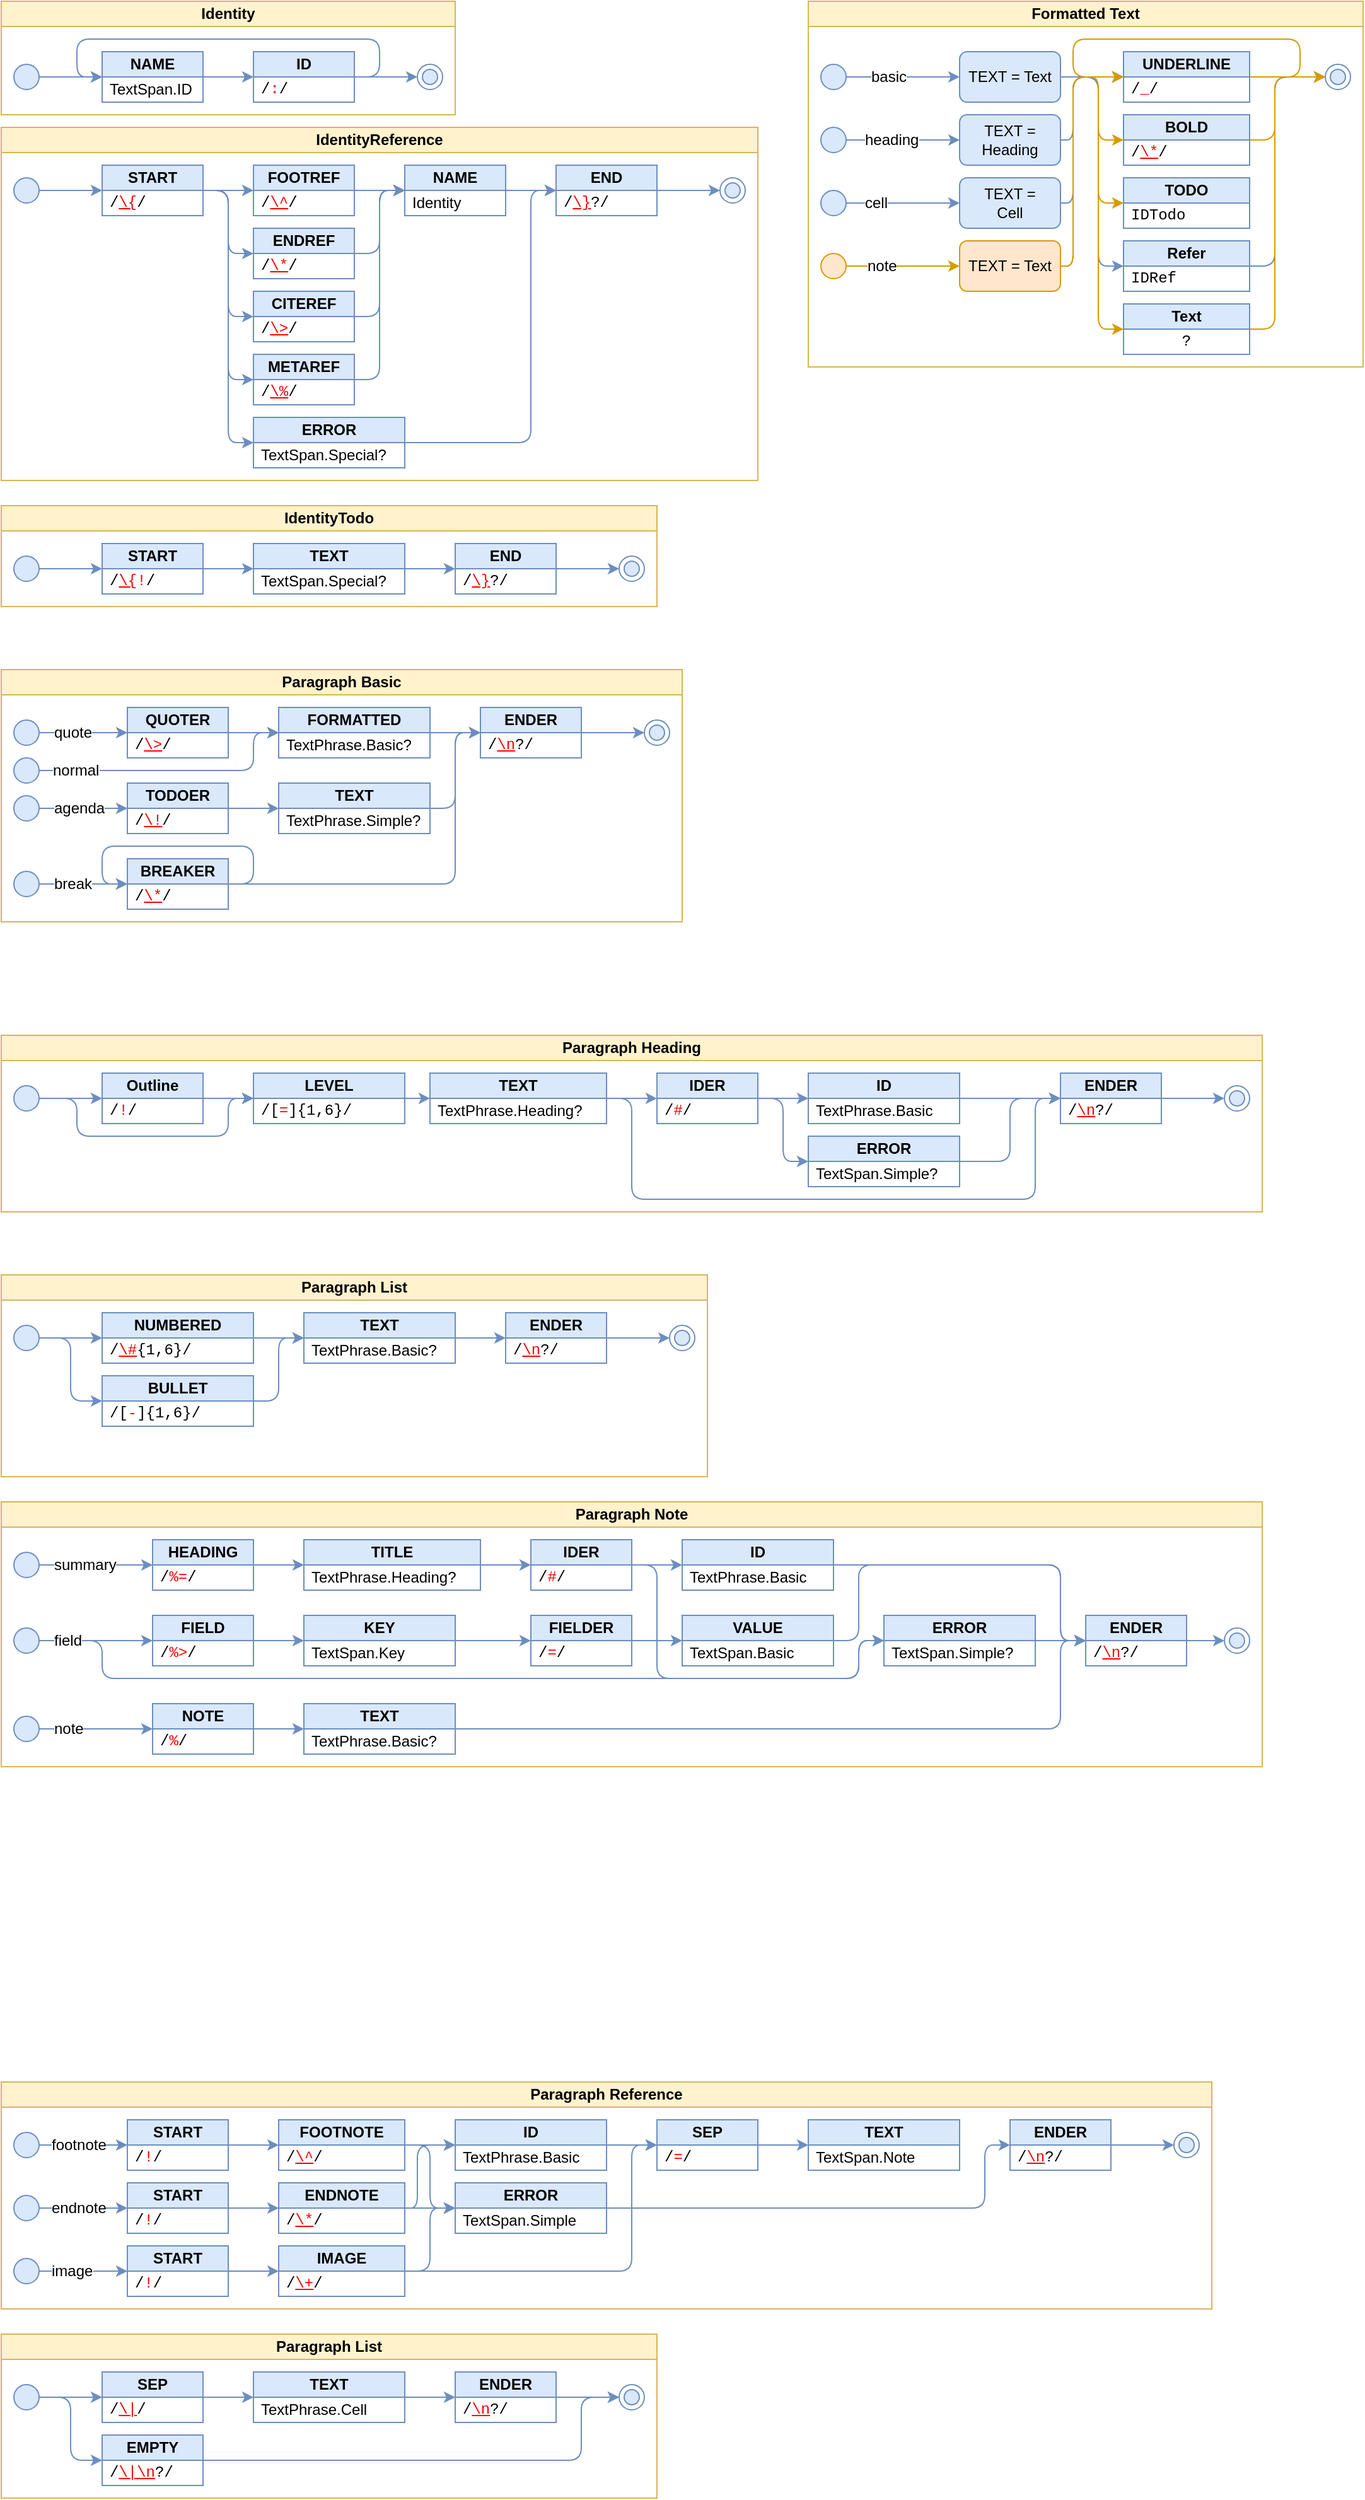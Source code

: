 <mxfile version="20.7.4" type="device" pages="2"><diagram id="sc-TOonuatIkfXAEyowG" name="schema package"><mxGraphModel dx="1434" dy="888" grid="1" gridSize="10" guides="1" tooltips="1" connect="1" arrows="1" fold="1" page="1" pageScale="1" pageWidth="1169" pageHeight="827" math="0" shadow="0"><root><mxCell id="0"/><mxCell id="1" parent="0"/><mxCell id="syiS9b6Fad9CALRtjy05-2" value="Identity" style="swimlane;whiteSpace=wrap;html=1;fillColor=#fff2cc;strokeColor=#d6b656;startSize=20;" parent="1" vertex="1"><mxGeometry x="40" y="40" width="360" height="90" as="geometry"/></mxCell><mxCell id="syiS9b6Fad9CALRtjy05-52" style="edgeStyle=orthogonalEdgeStyle;shape=connector;rounded=1;orthogonalLoop=1;jettySize=auto;html=1;labelBackgroundColor=default;strokeColor=#6c8ebf;fontFamily=Helvetica;fontSize=12;fontColor=default;endArrow=classic;fillColor=#dae8fc;" parent="syiS9b6Fad9CALRtjy05-2" source="syiS9b6Fad9CALRtjy05-3" target="syiS9b6Fad9CALRtjy05-47" edge="1"><mxGeometry relative="1" as="geometry"/></mxCell><mxCell id="syiS9b6Fad9CALRtjy05-3" value="" style="ellipse;whiteSpace=wrap;html=1;aspect=fixed;fillColor=#dae8fc;strokeColor=#6c8ebf;" parent="syiS9b6Fad9CALRtjy05-2" vertex="1"><mxGeometry x="10" y="50" width="20" height="20" as="geometry"/></mxCell><mxCell id="syiS9b6Fad9CALRtjy05-34" value="" style="edgeStyle=orthogonalEdgeStyle;shape=connector;rounded=1;orthogonalLoop=1;jettySize=auto;html=1;labelBackgroundColor=default;strokeColor=#6c8ebf;fontFamily=Helvetica;fontSize=12;fontColor=default;endArrow=classic;fillColor=#dae8fc;" parent="syiS9b6Fad9CALRtjy05-2" source="syiS9b6Fad9CALRtjy05-24" target="syiS9b6Fad9CALRtjy05-33" edge="1"><mxGeometry relative="1" as="geometry"/></mxCell><mxCell id="syiS9b6Fad9CALRtjy05-53" style="edgeStyle=orthogonalEdgeStyle;shape=connector;rounded=1;orthogonalLoop=1;jettySize=auto;html=1;labelBackgroundColor=default;strokeColor=#6c8ebf;fontFamily=Helvetica;fontSize=12;fontColor=default;endArrow=classic;fillColor=#dae8fc;" parent="syiS9b6Fad9CALRtjy05-2" source="syiS9b6Fad9CALRtjy05-24" target="syiS9b6Fad9CALRtjy05-47" edge="1"><mxGeometry relative="1" as="geometry"><Array as="points"><mxPoint x="300" y="60"/><mxPoint x="300" y="30"/><mxPoint x="60" y="30"/><mxPoint x="60" y="60"/></Array></mxGeometry></mxCell><mxCell id="syiS9b6Fad9CALRtjy05-24" value="ID" style="swimlane;fontStyle=1;childLayout=stackLayout;horizontal=1;startSize=20;horizontalStack=0;resizeParent=1;resizeParentMax=0;resizeLast=0;collapsible=1;marginBottom=0;whiteSpace=wrap;html=1;strokeColor=#6c8ebf;fontFamily=Helvetica;fontSize=12;fontColor=default;fillColor=#dae8fc;" parent="syiS9b6Fad9CALRtjy05-2" vertex="1"><mxGeometry x="200" y="40" width="80" height="40" as="geometry"/></mxCell><mxCell id="syiS9b6Fad9CALRtjy05-25" value="/&lt;font color=&quot;#ff0000&quot;&gt;:&lt;/font&gt;/" style="text;strokeColor=none;fillColor=none;align=left;verticalAlign=middle;spacingLeft=4;spacingRight=4;overflow=hidden;points=[[0,0.5],[1,0.5]];portConstraint=eastwest;rotatable=0;whiteSpace=wrap;html=1;fontFamily=Courier New;fontSize=12;fontColor=default;" parent="syiS9b6Fad9CALRtjy05-24" vertex="1"><mxGeometry y="20" width="80" height="20" as="geometry"/></mxCell><mxCell id="syiS9b6Fad9CALRtjy05-33" value="" style="ellipse;html=1;shape=endState;fillColor=#dae8fc;strokeColor=#6c8ebf;fontFamily=Helvetica;fontSize=12;" parent="syiS9b6Fad9CALRtjy05-2" vertex="1"><mxGeometry x="330" y="50" width="20" height="20" as="geometry"/></mxCell><mxCell id="syiS9b6Fad9CALRtjy05-51" value="" style="edgeStyle=orthogonalEdgeStyle;shape=connector;rounded=1;orthogonalLoop=1;jettySize=auto;html=1;labelBackgroundColor=default;strokeColor=#6c8ebf;fontFamily=Helvetica;fontSize=12;fontColor=default;endArrow=classic;fillColor=#dae8fc;" parent="syiS9b6Fad9CALRtjy05-2" source="syiS9b6Fad9CALRtjy05-47" target="syiS9b6Fad9CALRtjy05-24" edge="1"><mxGeometry relative="1" as="geometry"/></mxCell><mxCell id="syiS9b6Fad9CALRtjy05-47" value="NAME" style="swimlane;fontStyle=1;childLayout=stackLayout;horizontal=1;startSize=20;horizontalStack=0;resizeParent=1;resizeParentMax=0;resizeLast=0;collapsible=1;marginBottom=0;whiteSpace=wrap;html=1;strokeColor=#6c8ebf;fontFamily=Helvetica;fontSize=12;fontColor=default;fillColor=#dae8fc;" parent="syiS9b6Fad9CALRtjy05-2" vertex="1"><mxGeometry x="80" y="40" width="80" height="40" as="geometry"/></mxCell><mxCell id="syiS9b6Fad9CALRtjy05-48" value="TextSpan.ID" style="text;strokeColor=none;fillColor=none;align=left;verticalAlign=middle;spacingLeft=4;spacingRight=4;overflow=hidden;points=[[0,0.5],[1,0.5]];portConstraint=eastwest;rotatable=0;whiteSpace=wrap;html=1;fontFamily=Helvetica;fontSize=12;fontColor=default;fontStyle=0" parent="syiS9b6Fad9CALRtjy05-47" vertex="1"><mxGeometry y="20" width="80" height="20" as="geometry"/></mxCell><mxCell id="syiS9b6Fad9CALRtjy05-35" value="IdentityReference" style="swimlane;whiteSpace=wrap;html=1;fillColor=#fff2cc;strokeColor=#d6b656;startSize=20;" parent="1" vertex="1"><mxGeometry x="40" y="140" width="600" height="280" as="geometry"/></mxCell><mxCell id="syiS9b6Fad9CALRtjy05-54" value="" style="edgeStyle=orthogonalEdgeStyle;shape=connector;rounded=1;orthogonalLoop=1;jettySize=auto;html=1;labelBackgroundColor=default;strokeColor=#6c8ebf;fontFamily=Helvetica;fontSize=12;fontColor=default;endArrow=classic;fillColor=#dae8fc;" parent="syiS9b6Fad9CALRtjy05-35" source="syiS9b6Fad9CALRtjy05-37" target="syiS9b6Fad9CALRtjy05-45" edge="1"><mxGeometry relative="1" as="geometry"/></mxCell><mxCell id="syiS9b6Fad9CALRtjy05-37" value="" style="ellipse;whiteSpace=wrap;html=1;aspect=fixed;fillColor=#dae8fc;strokeColor=#6c8ebf;" parent="syiS9b6Fad9CALRtjy05-35" vertex="1"><mxGeometry x="10" y="40" width="20" height="20" as="geometry"/></mxCell><mxCell id="syiS9b6Fad9CALRtjy05-40" value="FOOTREF" style="swimlane;fontStyle=1;childLayout=stackLayout;horizontal=1;startSize=20;horizontalStack=0;resizeParent=1;resizeParentMax=0;resizeLast=0;collapsible=1;marginBottom=0;whiteSpace=wrap;html=1;strokeColor=#6c8ebf;fontFamily=Helvetica;fontSize=12;fontColor=default;fillColor=#dae8fc;" parent="syiS9b6Fad9CALRtjy05-35" vertex="1"><mxGeometry x="200" y="30" width="80" height="40" as="geometry"/></mxCell><mxCell id="syiS9b6Fad9CALRtjy05-41" value="/&lt;font color=&quot;#ff0000&quot;&gt;&lt;u&gt;\^&lt;/u&gt;&lt;/font&gt;/" style="text;strokeColor=none;fillColor=none;align=left;verticalAlign=middle;spacingLeft=4;spacingRight=4;overflow=hidden;points=[[0,0.5],[1,0.5]];portConstraint=eastwest;rotatable=0;whiteSpace=wrap;html=1;fontFamily=Courier New;fontSize=12;fontColor=default;" parent="syiS9b6Fad9CALRtjy05-40" vertex="1"><mxGeometry y="20" width="80" height="20" as="geometry"/></mxCell><mxCell id="syiS9b6Fad9CALRtjy05-55" style="edgeStyle=elbowEdgeStyle;shape=connector;rounded=1;orthogonalLoop=1;jettySize=auto;html=1;labelBackgroundColor=default;strokeColor=#6c8ebf;fontFamily=Helvetica;fontSize=12;fontColor=default;endArrow=classic;fillColor=#dae8fc;" parent="syiS9b6Fad9CALRtjy05-35" source="syiS9b6Fad9CALRtjy05-45" target="syiS9b6Fad9CALRtjy05-40" edge="1"><mxGeometry relative="1" as="geometry"/></mxCell><mxCell id="syiS9b6Fad9CALRtjy05-67" style="edgeStyle=elbowEdgeStyle;shape=connector;rounded=1;orthogonalLoop=1;jettySize=auto;html=1;labelBackgroundColor=default;strokeColor=#6c8ebf;fontFamily=Helvetica;fontSize=12;fontColor=#FF0000;endArrow=classic;fillColor=#dae8fc;" parent="syiS9b6Fad9CALRtjy05-35" source="syiS9b6Fad9CALRtjy05-45" target="syiS9b6Fad9CALRtjy05-56" edge="1"><mxGeometry relative="1" as="geometry"/></mxCell><mxCell id="syiS9b6Fad9CALRtjy05-68" style="edgeStyle=elbowEdgeStyle;shape=connector;rounded=1;orthogonalLoop=1;jettySize=auto;html=1;labelBackgroundColor=default;strokeColor=#6c8ebf;fontFamily=Helvetica;fontSize=12;fontColor=#FF0000;endArrow=classic;fillColor=#dae8fc;" parent="syiS9b6Fad9CALRtjy05-35" source="syiS9b6Fad9CALRtjy05-45" target="syiS9b6Fad9CALRtjy05-58" edge="1"><mxGeometry relative="1" as="geometry"/></mxCell><mxCell id="syiS9b6Fad9CALRtjy05-69" style="edgeStyle=elbowEdgeStyle;shape=connector;rounded=1;orthogonalLoop=1;jettySize=auto;html=1;labelBackgroundColor=default;strokeColor=#6c8ebf;fontFamily=Helvetica;fontSize=12;fontColor=#FF0000;endArrow=classic;fillColor=#dae8fc;" parent="syiS9b6Fad9CALRtjy05-35" source="syiS9b6Fad9CALRtjy05-45" target="syiS9b6Fad9CALRtjy05-60" edge="1"><mxGeometry relative="1" as="geometry"/></mxCell><mxCell id="syiS9b6Fad9CALRtjy05-70" style="edgeStyle=elbowEdgeStyle;shape=connector;rounded=1;orthogonalLoop=1;jettySize=auto;html=1;labelBackgroundColor=default;strokeColor=#6c8ebf;fontFamily=Helvetica;fontSize=12;fontColor=#FF0000;endArrow=classic;fillColor=#dae8fc;" parent="syiS9b6Fad9CALRtjy05-35" source="syiS9b6Fad9CALRtjy05-45" target="syiS9b6Fad9CALRtjy05-62" edge="1"><mxGeometry relative="1" as="geometry"/></mxCell><mxCell id="syiS9b6Fad9CALRtjy05-45" value="START" style="swimlane;fontStyle=1;childLayout=stackLayout;horizontal=1;startSize=20;horizontalStack=0;resizeParent=1;resizeParentMax=0;resizeLast=0;collapsible=1;marginBottom=0;whiteSpace=wrap;html=1;strokeColor=#6c8ebf;fontFamily=Helvetica;fontSize=12;fontColor=default;fillColor=#dae8fc;" parent="syiS9b6Fad9CALRtjy05-35" vertex="1"><mxGeometry x="80" y="30" width="80" height="40" as="geometry"/></mxCell><mxCell id="syiS9b6Fad9CALRtjy05-46" value="/&lt;font color=&quot;#ff0000&quot;&gt;&lt;u&gt;\{&lt;/u&gt;&lt;/font&gt;/" style="text;strokeColor=none;fillColor=none;align=left;verticalAlign=middle;spacingLeft=4;spacingRight=4;overflow=hidden;points=[[0,0.5],[1,0.5]];portConstraint=eastwest;rotatable=0;whiteSpace=wrap;html=1;fontFamily=Courier New;fontSize=12;fontColor=default;" parent="syiS9b6Fad9CALRtjy05-45" vertex="1"><mxGeometry y="20" width="80" height="20" as="geometry"/></mxCell><mxCell id="syiS9b6Fad9CALRtjy05-56" value="ENDREF" style="swimlane;fontStyle=1;childLayout=stackLayout;horizontal=1;startSize=20;horizontalStack=0;resizeParent=1;resizeParentMax=0;resizeLast=0;collapsible=1;marginBottom=0;whiteSpace=wrap;html=1;strokeColor=#6c8ebf;fontFamily=Helvetica;fontSize=12;fontColor=default;fillColor=#dae8fc;" parent="syiS9b6Fad9CALRtjy05-35" vertex="1"><mxGeometry x="200" y="80" width="80" height="40" as="geometry"/></mxCell><mxCell id="syiS9b6Fad9CALRtjy05-57" value="/&lt;font color=&quot;#ff0000&quot;&gt;&lt;u&gt;\*&lt;/u&gt;&lt;/font&gt;/" style="text;strokeColor=none;fillColor=none;align=left;verticalAlign=middle;spacingLeft=4;spacingRight=4;overflow=hidden;points=[[0,0.5],[1,0.5]];portConstraint=eastwest;rotatable=0;whiteSpace=wrap;html=1;fontFamily=Courier New;fontSize=12;fontColor=default;" parent="syiS9b6Fad9CALRtjy05-56" vertex="1"><mxGeometry y="20" width="80" height="20" as="geometry"/></mxCell><mxCell id="syiS9b6Fad9CALRtjy05-58" value="CITEREF" style="swimlane;fontStyle=1;childLayout=stackLayout;horizontal=1;startSize=20;horizontalStack=0;resizeParent=1;resizeParentMax=0;resizeLast=0;collapsible=1;marginBottom=0;whiteSpace=wrap;html=1;strokeColor=#6c8ebf;fontFamily=Helvetica;fontSize=12;fontColor=default;fillColor=#dae8fc;" parent="syiS9b6Fad9CALRtjy05-35" vertex="1"><mxGeometry x="200" y="130" width="80" height="40" as="geometry"/></mxCell><mxCell id="syiS9b6Fad9CALRtjy05-59" value="/&lt;font color=&quot;#ff0000&quot;&gt;&lt;u&gt;\&amp;gt;&lt;/u&gt;&lt;/font&gt;/" style="text;strokeColor=none;fillColor=none;align=left;verticalAlign=middle;spacingLeft=4;spacingRight=4;overflow=hidden;points=[[0,0.5],[1,0.5]];portConstraint=eastwest;rotatable=0;whiteSpace=wrap;html=1;fontFamily=Courier New;fontSize=12;fontColor=default;" parent="syiS9b6Fad9CALRtjy05-58" vertex="1"><mxGeometry y="20" width="80" height="20" as="geometry"/></mxCell><mxCell id="syiS9b6Fad9CALRtjy05-60" value="METAREF" style="swimlane;fontStyle=1;childLayout=stackLayout;horizontal=1;startSize=20;horizontalStack=0;resizeParent=1;resizeParentMax=0;resizeLast=0;collapsible=1;marginBottom=0;whiteSpace=wrap;html=1;strokeColor=#6c8ebf;fontFamily=Helvetica;fontSize=12;fontColor=default;fillColor=#dae8fc;" parent="syiS9b6Fad9CALRtjy05-35" vertex="1"><mxGeometry x="200" y="180" width="80" height="40" as="geometry"/></mxCell><mxCell id="syiS9b6Fad9CALRtjy05-61" value="/&lt;font color=&quot;#ff0000&quot;&gt;&lt;u&gt;\%&lt;/u&gt;&lt;/font&gt;/" style="text;strokeColor=none;fillColor=none;align=left;verticalAlign=middle;spacingLeft=4;spacingRight=4;overflow=hidden;points=[[0,0.5],[1,0.5]];portConstraint=eastwest;rotatable=0;whiteSpace=wrap;html=1;fontFamily=Courier New;fontSize=12;fontColor=default;" parent="syiS9b6Fad9CALRtjy05-60" vertex="1"><mxGeometry y="20" width="80" height="20" as="geometry"/></mxCell><mxCell id="syiS9b6Fad9CALRtjy05-78" style="edgeStyle=elbowEdgeStyle;shape=connector;rounded=1;orthogonalLoop=1;jettySize=auto;html=1;labelBackgroundColor=default;strokeColor=#6c8ebf;fontFamily=Helvetica;fontSize=12;fontColor=#FF0000;endArrow=classic;fillColor=#dae8fc;" parent="syiS9b6Fad9CALRtjy05-35" source="syiS9b6Fad9CALRtjy05-62" target="syiS9b6Fad9CALRtjy05-64" edge="1"><mxGeometry relative="1" as="geometry"><Array as="points"><mxPoint x="420" y="180"/></Array></mxGeometry></mxCell><mxCell id="syiS9b6Fad9CALRtjy05-62" value="ERROR" style="swimlane;fontStyle=1;childLayout=stackLayout;horizontal=1;startSize=20;horizontalStack=0;resizeParent=1;resizeParentMax=0;resizeLast=0;collapsible=1;marginBottom=0;whiteSpace=wrap;html=1;strokeColor=#6c8ebf;fontFamily=Helvetica;fontSize=12;fontColor=default;fillColor=#dae8fc;" parent="syiS9b6Fad9CALRtjy05-35" vertex="1"><mxGeometry x="200" y="230" width="120" height="40" as="geometry"/></mxCell><mxCell id="syiS9b6Fad9CALRtjy05-63" value="TextSpan.Special?" style="text;strokeColor=none;fillColor=none;align=left;verticalAlign=middle;spacingLeft=4;spacingRight=4;overflow=hidden;points=[[0,0.5],[1,0.5]];portConstraint=eastwest;rotatable=0;whiteSpace=wrap;html=1;fontFamily=Helvetica;fontSize=12;fontColor=default;fontStyle=0" parent="syiS9b6Fad9CALRtjy05-62" vertex="1"><mxGeometry y="20" width="120" height="20" as="geometry"/></mxCell><mxCell id="syiS9b6Fad9CALRtjy05-44" value="" style="ellipse;html=1;shape=endState;fillColor=#dae8fc;strokeColor=#6c8ebf;fontFamily=Helvetica;fontSize=12;" parent="syiS9b6Fad9CALRtjy05-35" vertex="1"><mxGeometry x="570" y="40" width="20" height="20" as="geometry"/></mxCell><mxCell id="syiS9b6Fad9CALRtjy05-77" value="" style="edgeStyle=elbowEdgeStyle;shape=connector;rounded=1;orthogonalLoop=1;jettySize=auto;html=1;labelBackgroundColor=default;strokeColor=#6c8ebf;fontFamily=Helvetica;fontSize=12;fontColor=#FF0000;endArrow=classic;fillColor=#dae8fc;" parent="syiS9b6Fad9CALRtjy05-35" source="syiS9b6Fad9CALRtjy05-75" target="syiS9b6Fad9CALRtjy05-64" edge="1"><mxGeometry relative="1" as="geometry"/></mxCell><mxCell id="syiS9b6Fad9CALRtjy05-75" value="NAME" style="swimlane;fontStyle=1;childLayout=stackLayout;horizontal=1;startSize=20;horizontalStack=0;resizeParent=1;resizeParentMax=0;resizeLast=0;collapsible=1;marginBottom=0;whiteSpace=wrap;html=1;strokeColor=#6c8ebf;fontFamily=Helvetica;fontSize=12;fontColor=default;fillColor=#dae8fc;" parent="syiS9b6Fad9CALRtjy05-35" vertex="1"><mxGeometry x="320" y="30" width="80" height="40" as="geometry"/></mxCell><mxCell id="syiS9b6Fad9CALRtjy05-76" value="Identity" style="text;strokeColor=none;fillColor=none;align=left;verticalAlign=middle;spacingLeft=4;spacingRight=4;overflow=hidden;points=[[0,0.5],[1,0.5]];portConstraint=eastwest;rotatable=0;whiteSpace=wrap;html=1;fontFamily=Helvetica;fontSize=12;fontColor=default;fontStyle=0" parent="syiS9b6Fad9CALRtjy05-75" vertex="1"><mxGeometry y="20" width="80" height="20" as="geometry"/></mxCell><mxCell id="syiS9b6Fad9CALRtjy05-73" style="edgeStyle=elbowEdgeStyle;shape=connector;rounded=1;orthogonalLoop=1;jettySize=auto;html=1;labelBackgroundColor=default;strokeColor=#6c8ebf;fontFamily=Helvetica;fontSize=12;fontColor=#FF0000;endArrow=classic;fillColor=#dae8fc;" parent="syiS9b6Fad9CALRtjy05-35" source="syiS9b6Fad9CALRtjy05-60" target="syiS9b6Fad9CALRtjy05-75" edge="1"><mxGeometry relative="1" as="geometry"/></mxCell><mxCell id="syiS9b6Fad9CALRtjy05-72" style="edgeStyle=elbowEdgeStyle;shape=connector;rounded=1;orthogonalLoop=1;jettySize=auto;html=1;labelBackgroundColor=default;strokeColor=#6c8ebf;fontFamily=Helvetica;fontSize=12;fontColor=#FF0000;endArrow=classic;fillColor=#dae8fc;" parent="syiS9b6Fad9CALRtjy05-35" source="syiS9b6Fad9CALRtjy05-58" target="syiS9b6Fad9CALRtjy05-75" edge="1"><mxGeometry relative="1" as="geometry"/></mxCell><mxCell id="syiS9b6Fad9CALRtjy05-71" style="edgeStyle=elbowEdgeStyle;shape=connector;rounded=1;orthogonalLoop=1;jettySize=auto;html=1;labelBackgroundColor=default;strokeColor=#6c8ebf;fontFamily=Helvetica;fontSize=12;fontColor=#FF0000;endArrow=classic;fillColor=#dae8fc;" parent="syiS9b6Fad9CALRtjy05-35" source="syiS9b6Fad9CALRtjy05-56" target="syiS9b6Fad9CALRtjy05-75" edge="1"><mxGeometry relative="1" as="geometry"/></mxCell><mxCell id="syiS9b6Fad9CALRtjy05-39" value="" style="edgeStyle=orthogonalEdgeStyle;shape=connector;rounded=1;orthogonalLoop=1;jettySize=auto;html=1;labelBackgroundColor=default;strokeColor=#6c8ebf;fontFamily=Helvetica;fontSize=12;fontColor=default;endArrow=classic;fillColor=#dae8fc;" parent="syiS9b6Fad9CALRtjy05-35" source="syiS9b6Fad9CALRtjy05-40" target="syiS9b6Fad9CALRtjy05-75" edge="1"><mxGeometry relative="1" as="geometry"/></mxCell><mxCell id="syiS9b6Fad9CALRtjy05-64" value="END" style="swimlane;fontStyle=1;childLayout=stackLayout;horizontal=1;startSize=20;horizontalStack=0;resizeParent=1;resizeParentMax=0;resizeLast=0;collapsible=1;marginBottom=0;whiteSpace=wrap;html=1;strokeColor=#6c8ebf;fontFamily=Helvetica;fontSize=12;fontColor=default;fillColor=#dae8fc;" parent="syiS9b6Fad9CALRtjy05-35" vertex="1"><mxGeometry x="440" y="30" width="80" height="40" as="geometry"/></mxCell><mxCell id="syiS9b6Fad9CALRtjy05-65" value="/&lt;font color=&quot;#ff0000&quot;&gt;&lt;u&gt;\}&lt;/u&gt;&lt;/font&gt;?/" style="text;strokeColor=none;fillColor=none;align=left;verticalAlign=middle;spacingLeft=4;spacingRight=4;overflow=hidden;points=[[0,0.5],[1,0.5]];portConstraint=eastwest;rotatable=0;whiteSpace=wrap;html=1;fontFamily=Courier New;fontSize=12;fontColor=default;" parent="syiS9b6Fad9CALRtjy05-64" vertex="1"><mxGeometry y="20" width="80" height="20" as="geometry"/></mxCell><mxCell id="syiS9b6Fad9CALRtjy05-66" value="" style="edgeStyle=orthogonalEdgeStyle;shape=connector;rounded=1;orthogonalLoop=1;jettySize=auto;html=1;labelBackgroundColor=default;strokeColor=#6c8ebf;fontFamily=Helvetica;fontSize=12;fontColor=#FF0000;endArrow=classic;fillColor=#dae8fc;" parent="syiS9b6Fad9CALRtjy05-35" source="syiS9b6Fad9CALRtjy05-64" target="syiS9b6Fad9CALRtjy05-44" edge="1"><mxGeometry relative="1" as="geometry"/></mxCell><mxCell id="syiS9b6Fad9CALRtjy05-79" value="IdentityTodo" style="swimlane;whiteSpace=wrap;html=1;fillColor=#fff2cc;strokeColor=#d6b656;startSize=20;" parent="1" vertex="1"><mxGeometry x="40" y="440" width="520" height="80" as="geometry"/></mxCell><mxCell id="syiS9b6Fad9CALRtjy05-80" value="" style="edgeStyle=orthogonalEdgeStyle;shape=connector;rounded=1;orthogonalLoop=1;jettySize=auto;html=1;labelBackgroundColor=default;strokeColor=#6c8ebf;fontFamily=Helvetica;fontSize=12;fontColor=default;endArrow=classic;fillColor=#dae8fc;" parent="syiS9b6Fad9CALRtjy05-79" source="syiS9b6Fad9CALRtjy05-81" target="syiS9b6Fad9CALRtjy05-89" edge="1"><mxGeometry relative="1" as="geometry"/></mxCell><mxCell id="syiS9b6Fad9CALRtjy05-81" value="" style="ellipse;whiteSpace=wrap;html=1;aspect=fixed;fillColor=#dae8fc;strokeColor=#6c8ebf;" parent="syiS9b6Fad9CALRtjy05-79" vertex="1"><mxGeometry x="10" y="40" width="20" height="20" as="geometry"/></mxCell><mxCell id="syiS9b6Fad9CALRtjy05-88" style="edgeStyle=elbowEdgeStyle;shape=connector;rounded=1;orthogonalLoop=1;jettySize=auto;html=1;labelBackgroundColor=default;strokeColor=#6c8ebf;fontFamily=Helvetica;fontSize=12;fontColor=#FF0000;endArrow=classic;fillColor=#dae8fc;" parent="syiS9b6Fad9CALRtjy05-79" source="syiS9b6Fad9CALRtjy05-89" target="syiS9b6Fad9CALRtjy05-98" edge="1"><mxGeometry relative="1" as="geometry"/></mxCell><mxCell id="syiS9b6Fad9CALRtjy05-89" value="START" style="swimlane;fontStyle=1;childLayout=stackLayout;horizontal=1;startSize=20;horizontalStack=0;resizeParent=1;resizeParentMax=0;resizeLast=0;collapsible=1;marginBottom=0;whiteSpace=wrap;html=1;strokeColor=#6c8ebf;fontFamily=Helvetica;fontSize=12;fontColor=default;fillColor=#dae8fc;" parent="syiS9b6Fad9CALRtjy05-79" vertex="1"><mxGeometry x="80" y="30" width="80" height="40" as="geometry"/></mxCell><mxCell id="syiS9b6Fad9CALRtjy05-90" value="/&lt;font color=&quot;#ff0000&quot;&gt;&lt;u&gt;\{&lt;/u&gt;!&lt;/font&gt;/" style="text;strokeColor=none;fillColor=none;align=left;verticalAlign=middle;spacingLeft=4;spacingRight=4;overflow=hidden;points=[[0,0.5],[1,0.5]];portConstraint=eastwest;rotatable=0;whiteSpace=wrap;html=1;fontFamily=Courier New;fontSize=12;fontColor=default;" parent="syiS9b6Fad9CALRtjy05-89" vertex="1"><mxGeometry y="20" width="80" height="20" as="geometry"/></mxCell><mxCell id="syiS9b6Fad9CALRtjy05-97" style="edgeStyle=elbowEdgeStyle;shape=connector;rounded=1;orthogonalLoop=1;jettySize=auto;html=1;labelBackgroundColor=default;strokeColor=#6c8ebf;fontFamily=Helvetica;fontSize=12;fontColor=#FF0000;endArrow=classic;fillColor=#dae8fc;" parent="syiS9b6Fad9CALRtjy05-79" source="syiS9b6Fad9CALRtjy05-98" target="syiS9b6Fad9CALRtjy05-108" edge="1"><mxGeometry relative="1" as="geometry"/></mxCell><mxCell id="syiS9b6Fad9CALRtjy05-98" value="TEXT" style="swimlane;fontStyle=1;childLayout=stackLayout;horizontal=1;startSize=20;horizontalStack=0;resizeParent=1;resizeParentMax=0;resizeLast=0;collapsible=1;marginBottom=0;whiteSpace=wrap;html=1;strokeColor=#6c8ebf;fontFamily=Helvetica;fontSize=12;fontColor=default;fillColor=#dae8fc;" parent="syiS9b6Fad9CALRtjy05-79" vertex="1"><mxGeometry x="200" y="30" width="120" height="40" as="geometry"/></mxCell><mxCell id="syiS9b6Fad9CALRtjy05-99" value="TextSpan.Special?" style="text;strokeColor=none;fillColor=none;align=left;verticalAlign=middle;spacingLeft=4;spacingRight=4;overflow=hidden;points=[[0,0.5],[1,0.5]];portConstraint=eastwest;rotatable=0;whiteSpace=wrap;html=1;fontFamily=Helvetica;fontSize=12;fontColor=default;fontStyle=0" parent="syiS9b6Fad9CALRtjy05-98" vertex="1"><mxGeometry y="20" width="120" height="20" as="geometry"/></mxCell><mxCell id="syiS9b6Fad9CALRtjy05-100" value="" style="ellipse;html=1;shape=endState;fillColor=#dae8fc;strokeColor=#6c8ebf;fontFamily=Helvetica;fontSize=12;" parent="syiS9b6Fad9CALRtjy05-79" vertex="1"><mxGeometry x="490" y="40" width="20" height="20" as="geometry"/></mxCell><mxCell id="syiS9b6Fad9CALRtjy05-108" value="END" style="swimlane;fontStyle=1;childLayout=stackLayout;horizontal=1;startSize=20;horizontalStack=0;resizeParent=1;resizeParentMax=0;resizeLast=0;collapsible=1;marginBottom=0;whiteSpace=wrap;html=1;strokeColor=#6c8ebf;fontFamily=Helvetica;fontSize=12;fontColor=default;fillColor=#dae8fc;" parent="syiS9b6Fad9CALRtjy05-79" vertex="1"><mxGeometry x="360" y="30" width="80" height="40" as="geometry"/></mxCell><mxCell id="syiS9b6Fad9CALRtjy05-109" value="/&lt;font color=&quot;#ff0000&quot;&gt;&lt;u&gt;\}&lt;/u&gt;&lt;/font&gt;?/" style="text;strokeColor=none;fillColor=none;align=left;verticalAlign=middle;spacingLeft=4;spacingRight=4;overflow=hidden;points=[[0,0.5],[1,0.5]];portConstraint=eastwest;rotatable=0;whiteSpace=wrap;html=1;fontFamily=Courier New;fontSize=12;fontColor=default;" parent="syiS9b6Fad9CALRtjy05-108" vertex="1"><mxGeometry y="20" width="80" height="20" as="geometry"/></mxCell><mxCell id="syiS9b6Fad9CALRtjy05-110" value="" style="edgeStyle=orthogonalEdgeStyle;shape=connector;rounded=1;orthogonalLoop=1;jettySize=auto;html=1;labelBackgroundColor=default;strokeColor=#6c8ebf;fontFamily=Helvetica;fontSize=12;fontColor=#FF0000;endArrow=classic;fillColor=#dae8fc;" parent="syiS9b6Fad9CALRtjy05-79" source="syiS9b6Fad9CALRtjy05-108" target="syiS9b6Fad9CALRtjy05-100" edge="1"><mxGeometry relative="1" as="geometry"/></mxCell><mxCell id="syiS9b6Fad9CALRtjy05-119" value="Paragraph Basic" style="swimlane;whiteSpace=wrap;html=1;fillColor=#fff2cc;strokeColor=#d6b656;startSize=20;" parent="1" vertex="1"><mxGeometry x="40" y="570" width="540" height="200" as="geometry"/></mxCell><mxCell id="syiS9b6Fad9CALRtjy05-149" value="quote" style="edgeStyle=elbowEdgeStyle;shape=connector;rounded=1;orthogonalLoop=1;jettySize=auto;html=1;labelBackgroundColor=default;strokeColor=#6c8ebf;fontFamily=Helvetica;fontSize=12;fontColor=default;endArrow=classic;startSize=20;fillColor=#dae8fc;align=left;" parent="syiS9b6Fad9CALRtjy05-119" source="syiS9b6Fad9CALRtjy05-121" target="syiS9b6Fad9CALRtjy05-137" edge="1"><mxGeometry x="-0.714" relative="1" as="geometry"><mxPoint as="offset"/></mxGeometry></mxCell><mxCell id="syiS9b6Fad9CALRtjy05-121" value="" style="ellipse;whiteSpace=wrap;html=1;aspect=fixed;fillColor=#dae8fc;strokeColor=#6c8ebf;" parent="syiS9b6Fad9CALRtjy05-119" vertex="1"><mxGeometry x="10" y="40" width="20" height="20" as="geometry"/></mxCell><mxCell id="syiS9b6Fad9CALRtjy05-128" value="" style="ellipse;html=1;shape=endState;fillColor=#dae8fc;strokeColor=#6c8ebf;fontFamily=Helvetica;fontSize=12;" parent="syiS9b6Fad9CALRtjy05-119" vertex="1"><mxGeometry x="510" y="40" width="20" height="20" as="geometry"/></mxCell><mxCell id="syiS9b6Fad9CALRtjy05-154" style="edgeStyle=elbowEdgeStyle;shape=connector;rounded=1;orthogonalLoop=1;jettySize=auto;html=1;labelBackgroundColor=default;strokeColor=#6c8ebf;fontFamily=Helvetica;fontSize=12;fontColor=default;endArrow=classic;startSize=20;fillColor=#dae8fc;" parent="syiS9b6Fad9CALRtjy05-119" source="syiS9b6Fad9CALRtjy05-137" target="syiS9b6Fad9CALRtjy05-141" edge="1"><mxGeometry relative="1" as="geometry"/></mxCell><mxCell id="syiS9b6Fad9CALRtjy05-137" value="QUOTER" style="swimlane;fontStyle=1;childLayout=stackLayout;horizontal=1;startSize=20;horizontalStack=0;resizeParent=1;resizeParentMax=0;resizeLast=0;collapsible=1;marginBottom=0;whiteSpace=wrap;html=1;strokeColor=#6c8ebf;fontFamily=Helvetica;fontSize=12;fontColor=default;fillColor=#dae8fc;" parent="syiS9b6Fad9CALRtjy05-119" vertex="1"><mxGeometry x="100" y="30" width="80" height="40" as="geometry"/></mxCell><mxCell id="syiS9b6Fad9CALRtjy05-138" value="/&lt;font color=&quot;#ff0000&quot;&gt;&lt;u&gt;\&amp;gt;&lt;/u&gt;&lt;/font&gt;/" style="text;strokeColor=none;fillColor=none;align=left;verticalAlign=middle;spacingLeft=4;spacingRight=4;overflow=hidden;points=[[0,0.5],[1,0.5]];portConstraint=eastwest;rotatable=0;whiteSpace=wrap;html=1;fontFamily=Courier New;fontSize=12;fontColor=default;" parent="syiS9b6Fad9CALRtjy05-137" vertex="1"><mxGeometry y="20" width="80" height="20" as="geometry"/></mxCell><mxCell id="syiS9b6Fad9CALRtjy05-163" style="edgeStyle=elbowEdgeStyle;shape=connector;rounded=1;orthogonalLoop=1;jettySize=auto;html=1;labelBackgroundColor=default;strokeColor=#6c8ebf;fontFamily=Helvetica;fontSize=12;fontColor=default;endArrow=classic;startSize=20;fillColor=#dae8fc;" parent="syiS9b6Fad9CALRtjy05-119" source="syiS9b6Fad9CALRtjy05-141" target="syiS9b6Fad9CALRtjy05-145" edge="1"><mxGeometry relative="1" as="geometry"/></mxCell><mxCell id="syiS9b6Fad9CALRtjy05-141" value="FORMATTED" style="swimlane;fontStyle=1;childLayout=stackLayout;horizontal=1;startSize=20;horizontalStack=0;resizeParent=1;resizeParentMax=0;resizeLast=0;collapsible=1;marginBottom=0;whiteSpace=wrap;html=1;strokeColor=#6c8ebf;fontFamily=Helvetica;fontSize=12;fontColor=default;fillColor=#dae8fc;" parent="syiS9b6Fad9CALRtjy05-119" vertex="1"><mxGeometry x="220" y="30" width="120" height="40" as="geometry"/></mxCell><mxCell id="syiS9b6Fad9CALRtjy05-142" value="TextPhrase.Basic?" style="text;strokeColor=none;fillColor=none;align=left;verticalAlign=middle;spacingLeft=4;spacingRight=4;overflow=hidden;points=[[0,0.5],[1,0.5]];portConstraint=eastwest;rotatable=0;whiteSpace=wrap;html=1;fontFamily=Helvetica;fontSize=12;fontColor=default;fontStyle=0" parent="syiS9b6Fad9CALRtjy05-141" vertex="1"><mxGeometry y="20" width="120" height="20" as="geometry"/></mxCell><mxCell id="syiS9b6Fad9CALRtjy05-168" style="edgeStyle=orthogonalEdgeStyle;shape=connector;rounded=1;orthogonalLoop=1;jettySize=auto;html=1;labelBackgroundColor=default;strokeColor=#6c8ebf;fontFamily=Helvetica;fontSize=12;fontColor=default;endArrow=classic;startSize=20;fillColor=#dae8fc;" parent="syiS9b6Fad9CALRtjy05-119" source="syiS9b6Fad9CALRtjy05-145" target="syiS9b6Fad9CALRtjy05-128" edge="1"><mxGeometry relative="1" as="geometry"/></mxCell><mxCell id="syiS9b6Fad9CALRtjy05-145" value="ENDER" style="swimlane;fontStyle=1;childLayout=stackLayout;horizontal=1;startSize=20;horizontalStack=0;resizeParent=1;resizeParentMax=0;resizeLast=0;collapsible=1;marginBottom=0;whiteSpace=wrap;html=1;strokeColor=#6c8ebf;fontFamily=Helvetica;fontSize=12;fontColor=default;fillColor=#dae8fc;" parent="syiS9b6Fad9CALRtjy05-119" vertex="1"><mxGeometry x="380" y="30" width="80" height="40" as="geometry"/></mxCell><mxCell id="syiS9b6Fad9CALRtjy05-146" value="/&lt;font color=&quot;#ff0000&quot;&gt;&lt;u&gt;\n&lt;/u&gt;&lt;/font&gt;?/" style="text;strokeColor=none;fillColor=none;align=left;verticalAlign=middle;spacingLeft=4;spacingRight=4;overflow=hidden;points=[[0,0.5],[1,0.5]];portConstraint=eastwest;rotatable=0;whiteSpace=wrap;html=1;fontFamily=Courier New;fontSize=12;fontColor=default;" parent="syiS9b6Fad9CALRtjy05-145" vertex="1"><mxGeometry y="20" width="80" height="20" as="geometry"/></mxCell><mxCell id="syiS9b6Fad9CALRtjy05-167" style="edgeStyle=orthogonalEdgeStyle;shape=connector;rounded=1;orthogonalLoop=1;jettySize=auto;html=1;labelBackgroundColor=default;strokeColor=#6c8ebf;fontFamily=Helvetica;fontSize=12;fontColor=default;endArrow=classic;startSize=20;fillColor=#dae8fc;" parent="syiS9b6Fad9CALRtjy05-119" source="syiS9b6Fad9CALRtjy05-147" target="syiS9b6Fad9CALRtjy05-145" edge="1"><mxGeometry relative="1" as="geometry"><Array as="points"><mxPoint x="360" y="170"/><mxPoint x="360" y="50"/></Array></mxGeometry></mxCell><mxCell id="syiS9b6Fad9CALRtjy05-147" value="BREAKER" style="swimlane;fontStyle=1;childLayout=stackLayout;horizontal=1;startSize=20;horizontalStack=0;resizeParent=1;resizeParentMax=0;resizeLast=0;collapsible=1;marginBottom=0;whiteSpace=wrap;html=1;strokeColor=#6c8ebf;fontFamily=Helvetica;fontSize=12;fontColor=default;fillColor=#dae8fc;" parent="syiS9b6Fad9CALRtjy05-119" vertex="1"><mxGeometry x="100" y="150" width="80" height="40" as="geometry"/></mxCell><mxCell id="syiS9b6Fad9CALRtjy05-148" value="/&lt;font color=&quot;#ff0000&quot;&gt;&lt;u&gt;\*&lt;/u&gt;&lt;/font&gt;/" style="text;strokeColor=none;fillColor=none;align=left;verticalAlign=middle;spacingLeft=4;spacingRight=4;overflow=hidden;points=[[0,0.5],[1,0.5]];portConstraint=eastwest;rotatable=0;whiteSpace=wrap;html=1;fontFamily=Courier New;fontSize=12;fontColor=default;" parent="syiS9b6Fad9CALRtjy05-147" vertex="1"><mxGeometry y="20" width="80" height="20" as="geometry"/></mxCell><mxCell id="syiS9b6Fad9CALRtjy05-158" value="normal" style="edgeStyle=elbowEdgeStyle;shape=connector;rounded=1;orthogonalLoop=1;jettySize=auto;html=1;labelBackgroundColor=default;strokeColor=#6c8ebf;fontFamily=Helvetica;fontSize=12;fontColor=default;endArrow=classic;startSize=20;fillColor=#dae8fc;align=left;" parent="syiS9b6Fad9CALRtjy05-119" source="syiS9b6Fad9CALRtjy05-156" target="syiS9b6Fad9CALRtjy05-141" edge="1"><mxGeometry x="-0.917" relative="1" as="geometry"><Array as="points"><mxPoint x="200" y="80"/><mxPoint x="200" y="90"/><mxPoint x="200" y="100"/></Array><mxPoint as="offset"/></mxGeometry></mxCell><mxCell id="syiS9b6Fad9CALRtjy05-156" value="" style="ellipse;whiteSpace=wrap;html=1;aspect=fixed;fillColor=#dae8fc;strokeColor=#6c8ebf;" parent="syiS9b6Fad9CALRtjy05-119" vertex="1"><mxGeometry x="10" y="70" width="20" height="20" as="geometry"/></mxCell><mxCell id="syiS9b6Fad9CALRtjy05-161" value="break" style="edgeStyle=elbowEdgeStyle;shape=connector;rounded=1;orthogonalLoop=1;jettySize=auto;html=1;labelBackgroundColor=default;strokeColor=#6c8ebf;fontFamily=Helvetica;fontSize=12;fontColor=default;endArrow=classic;startSize=20;fillColor=#dae8fc;align=left;" parent="syiS9b6Fad9CALRtjy05-119" source="syiS9b6Fad9CALRtjy05-159" target="syiS9b6Fad9CALRtjy05-147" edge="1"><mxGeometry x="-0.714" relative="1" as="geometry"><mxPoint as="offset"/></mxGeometry></mxCell><mxCell id="syiS9b6Fad9CALRtjy05-159" value="" style="ellipse;whiteSpace=wrap;html=1;aspect=fixed;fillColor=#dae8fc;strokeColor=#6c8ebf;" parent="syiS9b6Fad9CALRtjy05-119" vertex="1"><mxGeometry x="10" y="160" width="20" height="20" as="geometry"/></mxCell><mxCell id="syiS9b6Fad9CALRtjy05-150" value="" style="ellipse;whiteSpace=wrap;html=1;aspect=fixed;fillColor=#dae8fc;strokeColor=#6c8ebf;" parent="syiS9b6Fad9CALRtjy05-119" vertex="1"><mxGeometry x="10" y="100" width="20" height="20" as="geometry"/></mxCell><mxCell id="syiS9b6Fad9CALRtjy05-162" style="edgeStyle=elbowEdgeStyle;shape=connector;rounded=1;orthogonalLoop=1;jettySize=auto;html=1;labelBackgroundColor=default;strokeColor=#6c8ebf;fontFamily=Helvetica;fontSize=12;fontColor=default;endArrow=classic;startSize=20;fillColor=#dae8fc;" parent="syiS9b6Fad9CALRtjy05-119" source="syiS9b6Fad9CALRtjy05-139" target="syiS9b6Fad9CALRtjy05-143" edge="1"><mxGeometry relative="1" as="geometry"/></mxCell><mxCell id="syiS9b6Fad9CALRtjy05-139" value="TODOER" style="swimlane;fontStyle=1;childLayout=stackLayout;horizontal=1;startSize=20;horizontalStack=0;resizeParent=1;resizeParentMax=0;resizeLast=0;collapsible=1;marginBottom=0;whiteSpace=wrap;html=1;strokeColor=#6c8ebf;fontFamily=Helvetica;fontSize=12;fontColor=default;fillColor=#dae8fc;" parent="syiS9b6Fad9CALRtjy05-119" vertex="1"><mxGeometry x="100" y="90" width="80" height="40" as="geometry"/></mxCell><mxCell id="syiS9b6Fad9CALRtjy05-140" value="/&lt;font color=&quot;#ff0000&quot;&gt;&lt;u&gt;\!&lt;/u&gt;&lt;/font&gt;/" style="text;strokeColor=none;fillColor=none;align=left;verticalAlign=middle;spacingLeft=4;spacingRight=4;overflow=hidden;points=[[0,0.5],[1,0.5]];portConstraint=eastwest;rotatable=0;whiteSpace=wrap;html=1;fontFamily=Courier New;fontSize=12;fontColor=default;" parent="syiS9b6Fad9CALRtjy05-139" vertex="1"><mxGeometry y="20" width="80" height="20" as="geometry"/></mxCell><mxCell id="syiS9b6Fad9CALRtjy05-151" value="agenda" style="edgeStyle=elbowEdgeStyle;shape=connector;rounded=1;orthogonalLoop=1;jettySize=auto;html=1;labelBackgroundColor=default;strokeColor=#6c8ebf;fontFamily=Helvetica;fontSize=12;fontColor=default;endArrow=classic;startSize=20;fillColor=#dae8fc;align=left;" parent="syiS9b6Fad9CALRtjy05-119" source="syiS9b6Fad9CALRtjy05-150" target="syiS9b6Fad9CALRtjy05-139" edge="1"><mxGeometry x="-0.714" relative="1" as="geometry"><mxPoint as="offset"/></mxGeometry></mxCell><mxCell id="syiS9b6Fad9CALRtjy05-164" style="edgeStyle=elbowEdgeStyle;shape=connector;rounded=1;orthogonalLoop=1;jettySize=auto;html=1;labelBackgroundColor=default;strokeColor=#6c8ebf;fontFamily=Helvetica;fontSize=12;fontColor=default;endArrow=classic;startSize=20;fillColor=#dae8fc;" parent="syiS9b6Fad9CALRtjy05-119" source="syiS9b6Fad9CALRtjy05-143" target="syiS9b6Fad9CALRtjy05-145" edge="1"><mxGeometry relative="1" as="geometry"/></mxCell><mxCell id="syiS9b6Fad9CALRtjy05-143" value="TEXT" style="swimlane;fontStyle=1;childLayout=stackLayout;horizontal=1;startSize=20;horizontalStack=0;resizeParent=1;resizeParentMax=0;resizeLast=0;collapsible=1;marginBottom=0;whiteSpace=wrap;html=1;strokeColor=#6c8ebf;fontFamily=Helvetica;fontSize=12;fontColor=default;fillColor=#dae8fc;" parent="syiS9b6Fad9CALRtjy05-119" vertex="1"><mxGeometry x="220" y="90" width="120" height="40" as="geometry"/></mxCell><mxCell id="syiS9b6Fad9CALRtjy05-144" value="TextPhrase.Simple?" style="text;strokeColor=none;fillColor=none;align=left;verticalAlign=middle;spacingLeft=4;spacingRight=4;overflow=hidden;points=[[0,0.5],[1,0.5]];portConstraint=eastwest;rotatable=0;whiteSpace=wrap;html=1;fontFamily=Helvetica;fontSize=12;fontColor=default;fontStyle=0" parent="syiS9b6Fad9CALRtjy05-143" vertex="1"><mxGeometry y="20" width="120" height="20" as="geometry"/></mxCell><mxCell id="syiS9b6Fad9CALRtjy05-166" style="edgeStyle=orthogonalEdgeStyle;shape=connector;rounded=1;orthogonalLoop=1;jettySize=auto;html=1;exitX=1;exitY=0.5;exitDx=0;exitDy=0;entryX=0;entryY=0.5;entryDx=0;entryDy=0;labelBackgroundColor=default;strokeColor=#6c8ebf;fontFamily=Helvetica;fontSize=12;fontColor=default;endArrow=classic;startSize=20;fillColor=#dae8fc;" parent="syiS9b6Fad9CALRtjy05-119" source="syiS9b6Fad9CALRtjy05-147" target="syiS9b6Fad9CALRtjy05-147" edge="1"><mxGeometry relative="1" as="geometry"><Array as="points"><mxPoint x="200" y="170"/><mxPoint x="200" y="140"/><mxPoint x="80" y="140"/><mxPoint x="80" y="170"/></Array></mxGeometry></mxCell><mxCell id="syiS9b6Fad9CALRtjy05-171" value="Paragraph Heading" style="swimlane;whiteSpace=wrap;html=1;fillColor=#fff2cc;strokeColor=#d6b656;startSize=20;" parent="1" vertex="1"><mxGeometry x="40" y="860" width="1000" height="140" as="geometry"/></mxCell><mxCell id="syiS9b6Fad9CALRtjy05-208" style="edgeStyle=orthogonalEdgeStyle;shape=connector;rounded=1;orthogonalLoop=1;jettySize=auto;html=1;exitX=1;exitY=0.5;exitDx=0;exitDy=0;labelBackgroundColor=default;strokeColor=#6c8ebf;fontFamily=Helvetica;fontSize=12;fontColor=default;endArrow=classic;startSize=20;fillColor=#dae8fc;align=left;" parent="syiS9b6Fad9CALRtjy05-171" source="syiS9b6Fad9CALRtjy05-173" target="syiS9b6Fad9CALRtjy05-176" edge="1"><mxGeometry relative="1" as="geometry"/></mxCell><mxCell id="syiS9b6Fad9CALRtjy05-210" style="edgeStyle=orthogonalEdgeStyle;shape=connector;rounded=1;orthogonalLoop=1;jettySize=auto;html=1;labelBackgroundColor=default;strokeColor=#6c8ebf;fontFamily=Helvetica;fontSize=12;fontColor=default;endArrow=classic;startSize=20;fillColor=#dae8fc;align=left;" parent="syiS9b6Fad9CALRtjy05-171" source="syiS9b6Fad9CALRtjy05-173" target="syiS9b6Fad9CALRtjy05-193" edge="1"><mxGeometry relative="1" as="geometry"><Array as="points"><mxPoint x="60" y="50"/><mxPoint x="60" y="80"/><mxPoint x="180" y="80"/><mxPoint x="180" y="50"/></Array></mxGeometry></mxCell><mxCell id="syiS9b6Fad9CALRtjy05-173" value="" style="ellipse;whiteSpace=wrap;html=1;aspect=fixed;fillColor=#dae8fc;strokeColor=#6c8ebf;" parent="syiS9b6Fad9CALRtjy05-171" vertex="1"><mxGeometry x="10" y="40" width="20" height="20" as="geometry"/></mxCell><mxCell id="syiS9b6Fad9CALRtjy05-174" value="" style="ellipse;html=1;shape=endState;fillColor=#dae8fc;strokeColor=#6c8ebf;fontFamily=Helvetica;fontSize=12;" parent="syiS9b6Fad9CALRtjy05-171" vertex="1"><mxGeometry x="970" y="40" width="20" height="20" as="geometry"/></mxCell><mxCell id="syiS9b6Fad9CALRtjy05-211" style="edgeStyle=orthogonalEdgeStyle;shape=connector;rounded=1;orthogonalLoop=1;jettySize=auto;html=1;labelBackgroundColor=default;strokeColor=#6c8ebf;fontFamily=Helvetica;fontSize=12;fontColor=default;endArrow=classic;startSize=20;fillColor=#dae8fc;align=left;" parent="syiS9b6Fad9CALRtjy05-171" source="syiS9b6Fad9CALRtjy05-176" target="syiS9b6Fad9CALRtjy05-193" edge="1"><mxGeometry relative="1" as="geometry"/></mxCell><mxCell id="syiS9b6Fad9CALRtjy05-176" value="Outline" style="swimlane;fontStyle=1;childLayout=stackLayout;horizontal=1;startSize=20;horizontalStack=0;resizeParent=1;resizeParentMax=0;resizeLast=0;collapsible=1;marginBottom=0;whiteSpace=wrap;html=1;strokeColor=#6c8ebf;fontFamily=Helvetica;fontSize=12;fontColor=default;fillColor=#dae8fc;" parent="syiS9b6Fad9CALRtjy05-171" vertex="1"><mxGeometry x="80" y="30" width="80" height="40" as="geometry"/></mxCell><mxCell id="syiS9b6Fad9CALRtjy05-177" value="/&lt;font color=&quot;#ff0000&quot;&gt;!&lt;/font&gt;/" style="text;strokeColor=none;fillColor=none;align=left;verticalAlign=middle;spacingLeft=4;spacingRight=4;overflow=hidden;points=[[0,0.5],[1,0.5]];portConstraint=eastwest;rotatable=0;whiteSpace=wrap;html=1;fontFamily=Courier New;fontSize=12;fontColor=default;" parent="syiS9b6Fad9CALRtjy05-176" vertex="1"><mxGeometry y="20" width="80" height="20" as="geometry"/></mxCell><mxCell id="syiS9b6Fad9CALRtjy05-291" style="edgeStyle=orthogonalEdgeStyle;shape=connector;rounded=1;orthogonalLoop=1;jettySize=auto;html=1;labelBackgroundColor=default;strokeColor=#6c8ebf;fontFamily=Helvetica;fontSize=12;fontColor=default;endArrow=classic;startSize=20;fillColor=#dae8fc;" parent="syiS9b6Fad9CALRtjy05-171" source="syiS9b6Fad9CALRtjy05-179" target="syiS9b6Fad9CALRtjy05-182" edge="1"><mxGeometry relative="1" as="geometry"><Array as="points"><mxPoint x="500" y="50"/><mxPoint x="500" y="130"/><mxPoint x="820" y="130"/><mxPoint x="820" y="50"/></Array></mxGeometry></mxCell><mxCell id="syiS9b6Fad9CALRtjy05-179" value="TEXT" style="swimlane;fontStyle=1;childLayout=stackLayout;horizontal=1;startSize=20;horizontalStack=0;resizeParent=1;resizeParentMax=0;resizeLast=0;collapsible=1;marginBottom=0;whiteSpace=wrap;html=1;strokeColor=#6c8ebf;fontFamily=Helvetica;fontSize=12;fontColor=default;fillColor=#dae8fc;" parent="syiS9b6Fad9CALRtjy05-171" vertex="1"><mxGeometry x="340" y="30" width="140" height="40" as="geometry"/></mxCell><mxCell id="syiS9b6Fad9CALRtjy05-180" value="TextPhrase.Heading?" style="text;strokeColor=none;fillColor=none;align=left;verticalAlign=middle;spacingLeft=4;spacingRight=4;overflow=hidden;points=[[0,0.5],[1,0.5]];portConstraint=eastwest;rotatable=0;whiteSpace=wrap;html=1;fontFamily=Helvetica;fontSize=12;fontColor=default;fontStyle=0" parent="syiS9b6Fad9CALRtjy05-179" vertex="1"><mxGeometry y="20" width="140" height="20" as="geometry"/></mxCell><mxCell id="syiS9b6Fad9CALRtjy05-181" style="edgeStyle=orthogonalEdgeStyle;shape=connector;rounded=1;orthogonalLoop=1;jettySize=auto;html=1;labelBackgroundColor=default;strokeColor=#6c8ebf;fontFamily=Helvetica;fontSize=12;fontColor=default;endArrow=classic;startSize=20;fillColor=#dae8fc;" parent="syiS9b6Fad9CALRtjy05-171" source="syiS9b6Fad9CALRtjy05-182" target="syiS9b6Fad9CALRtjy05-174" edge="1"><mxGeometry relative="1" as="geometry"/></mxCell><mxCell id="syiS9b6Fad9CALRtjy05-182" value="ENDER" style="swimlane;fontStyle=1;childLayout=stackLayout;horizontal=1;startSize=20;horizontalStack=0;resizeParent=1;resizeParentMax=0;resizeLast=0;collapsible=1;marginBottom=0;whiteSpace=wrap;html=1;strokeColor=#6c8ebf;fontFamily=Helvetica;fontSize=12;fontColor=default;fillColor=#dae8fc;" parent="syiS9b6Fad9CALRtjy05-171" vertex="1"><mxGeometry x="840" y="30" width="80" height="40" as="geometry"/></mxCell><mxCell id="syiS9b6Fad9CALRtjy05-183" value="/&lt;font color=&quot;#ff0000&quot;&gt;&lt;u&gt;\n&lt;/u&gt;&lt;/font&gt;?/" style="text;strokeColor=none;fillColor=none;align=left;verticalAlign=middle;spacingLeft=4;spacingRight=4;overflow=hidden;points=[[0,0.5],[1,0.5]];portConstraint=eastwest;rotatable=0;whiteSpace=wrap;html=1;fontFamily=Courier New;fontSize=12;fontColor=default;" parent="syiS9b6Fad9CALRtjy05-182" vertex="1"><mxGeometry y="20" width="80" height="20" as="geometry"/></mxCell><mxCell id="syiS9b6Fad9CALRtjy05-212" style="edgeStyle=orthogonalEdgeStyle;shape=connector;rounded=1;orthogonalLoop=1;jettySize=auto;html=1;labelBackgroundColor=default;strokeColor=#6c8ebf;fontFamily=Helvetica;fontSize=12;fontColor=#FF0000;endArrow=classic;startSize=20;fillColor=#dae8fc;" parent="syiS9b6Fad9CALRtjy05-171" source="syiS9b6Fad9CALRtjy05-193" target="syiS9b6Fad9CALRtjy05-179" edge="1"><mxGeometry relative="1" as="geometry"/></mxCell><mxCell id="syiS9b6Fad9CALRtjy05-193" value="LEVEL" style="swimlane;fontStyle=1;childLayout=stackLayout;horizontal=1;startSize=20;horizontalStack=0;resizeParent=1;resizeParentMax=0;resizeLast=0;collapsible=1;marginBottom=0;whiteSpace=wrap;html=1;strokeColor=#6c8ebf;fontFamily=Helvetica;fontSize=12;fontColor=default;fillColor=#dae8fc;" parent="syiS9b6Fad9CALRtjy05-171" vertex="1"><mxGeometry x="200" y="30" width="120" height="40" as="geometry"/></mxCell><mxCell id="syiS9b6Fad9CALRtjy05-194" value="/[&lt;font color=&quot;#ff0000&quot;&gt;=&lt;/font&gt;]{1,6}/" style="text;strokeColor=none;fillColor=none;align=left;verticalAlign=middle;spacingLeft=4;spacingRight=4;overflow=hidden;points=[[0,0.5],[1,0.5]];portConstraint=eastwest;rotatable=0;whiteSpace=wrap;html=1;fontFamily=Courier New;fontSize=12;fontColor=default;" parent="syiS9b6Fad9CALRtjy05-193" vertex="1"><mxGeometry y="20" width="120" height="20" as="geometry"/></mxCell><mxCell id="syiS9b6Fad9CALRtjy05-178" style="edgeStyle=elbowEdgeStyle;shape=connector;rounded=1;orthogonalLoop=1;jettySize=auto;html=1;labelBackgroundColor=default;strokeColor=#6c8ebf;fontFamily=Helvetica;fontSize=12;fontColor=default;endArrow=classic;startSize=20;fillColor=#dae8fc;" parent="syiS9b6Fad9CALRtjy05-171" source="syiS9b6Fad9CALRtjy05-179" target="8V7MZd5lKfHhrnR1s-yy-3" edge="1"><mxGeometry relative="1" as="geometry"><mxPoint x="520" y="90" as="targetPoint"/></mxGeometry></mxCell><mxCell id="syiS9b6Fad9CALRtjy05-214" style="edgeStyle=orthogonalEdgeStyle;shape=connector;rounded=1;orthogonalLoop=1;jettySize=auto;html=1;labelBackgroundColor=default;strokeColor=#6c8ebf;fontFamily=Helvetica;fontSize=12;fontColor=#FF0000;endArrow=classic;startSize=20;fillColor=#dae8fc;" parent="syiS9b6Fad9CALRtjy05-171" source="8V7MZd5lKfHhrnR1s-yy-5" target="syiS9b6Fad9CALRtjy05-182" edge="1"><mxGeometry relative="1" as="geometry"><mxPoint x="800" y="50" as="sourcePoint"/></mxGeometry></mxCell><mxCell id="8V7MZd5lKfHhrnR1s-yy-9" style="edgeStyle=orthogonalEdgeStyle;shape=connector;curved=1;rounded=1;orthogonalLoop=1;jettySize=auto;html=1;labelBackgroundColor=default;strokeColor=#6c8ebf;strokeWidth=1;fontFamily=Helvetica;fontSize=12;fontColor=default;endArrow=classic;startSize=20;endSize=6;sourcePerimeterSpacing=0;targetPerimeterSpacing=0;fillColor=#dae8fc;" edge="1" parent="syiS9b6Fad9CALRtjy05-171" source="8V7MZd5lKfHhrnR1s-yy-3" target="8V7MZd5lKfHhrnR1s-yy-5"><mxGeometry relative="1" as="geometry"/></mxCell><mxCell id="8V7MZd5lKfHhrnR1s-yy-10" style="edgeStyle=elbowEdgeStyle;shape=connector;rounded=1;orthogonalLoop=1;jettySize=auto;html=1;labelBackgroundColor=default;strokeColor=#6c8ebf;strokeWidth=1;fontFamily=Helvetica;fontSize=12;fontColor=default;endArrow=classic;startSize=20;endSize=6;sourcePerimeterSpacing=0;targetPerimeterSpacing=0;fillColor=#dae8fc;" edge="1" parent="syiS9b6Fad9CALRtjy05-171" source="8V7MZd5lKfHhrnR1s-yy-3" target="8V7MZd5lKfHhrnR1s-yy-7"><mxGeometry relative="1" as="geometry"/></mxCell><mxCell id="8V7MZd5lKfHhrnR1s-yy-3" value="IDER" style="swimlane;fontStyle=1;childLayout=stackLayout;horizontal=1;startSize=20;horizontalStack=0;resizeParent=1;resizeParentMax=0;resizeLast=0;collapsible=1;marginBottom=0;whiteSpace=wrap;html=1;strokeColor=#6c8ebf;fontFamily=Helvetica;fontSize=12;fontColor=default;fillColor=#dae8fc;" vertex="1" parent="syiS9b6Fad9CALRtjy05-171"><mxGeometry x="520" y="30" width="80" height="40" as="geometry"/></mxCell><mxCell id="8V7MZd5lKfHhrnR1s-yy-4" value="/&lt;font color=&quot;#ff0000&quot;&gt;#&lt;/font&gt;/" style="text;strokeColor=none;fillColor=none;align=left;verticalAlign=middle;spacingLeft=4;spacingRight=4;overflow=hidden;points=[[0,0.5],[1,0.5]];portConstraint=eastwest;rotatable=0;whiteSpace=wrap;html=1;fontFamily=Courier New;fontSize=12;fontColor=default;" vertex="1" parent="8V7MZd5lKfHhrnR1s-yy-3"><mxGeometry y="20" width="80" height="20" as="geometry"/></mxCell><mxCell id="8V7MZd5lKfHhrnR1s-yy-5" value="ID" style="swimlane;fontStyle=1;childLayout=stackLayout;horizontal=1;startSize=20;horizontalStack=0;resizeParent=1;resizeParentMax=0;resizeLast=0;collapsible=1;marginBottom=0;whiteSpace=wrap;html=1;strokeColor=#6c8ebf;fontFamily=Helvetica;fontSize=12;fontColor=default;fillColor=#dae8fc;" vertex="1" parent="syiS9b6Fad9CALRtjy05-171"><mxGeometry x="640" y="30" width="120" height="40" as="geometry"/></mxCell><mxCell id="8V7MZd5lKfHhrnR1s-yy-6" value="TextPhrase.Basic" style="text;strokeColor=none;fillColor=none;align=left;verticalAlign=middle;spacingLeft=4;spacingRight=4;overflow=hidden;points=[[0,0.5],[1,0.5]];portConstraint=eastwest;rotatable=0;whiteSpace=wrap;html=1;fontFamily=Helvetica;fontSize=12;fontColor=default;fontStyle=0" vertex="1" parent="8V7MZd5lKfHhrnR1s-yy-5"><mxGeometry y="20" width="120" height="20" as="geometry"/></mxCell><mxCell id="8V7MZd5lKfHhrnR1s-yy-11" style="edgeStyle=elbowEdgeStyle;shape=connector;rounded=1;orthogonalLoop=1;jettySize=auto;html=1;labelBackgroundColor=default;strokeColor=#6c8ebf;strokeWidth=1;fontFamily=Helvetica;fontSize=12;fontColor=default;endArrow=classic;startSize=20;endSize=6;sourcePerimeterSpacing=0;targetPerimeterSpacing=0;fillColor=#dae8fc;" edge="1" parent="syiS9b6Fad9CALRtjy05-171" source="8V7MZd5lKfHhrnR1s-yy-7" target="syiS9b6Fad9CALRtjy05-182"><mxGeometry relative="1" as="geometry"/></mxCell><mxCell id="8V7MZd5lKfHhrnR1s-yy-7" value="ERROR" style="swimlane;fontStyle=1;childLayout=stackLayout;horizontal=1;startSize=20;horizontalStack=0;resizeParent=1;resizeParentMax=0;resizeLast=0;collapsible=1;marginBottom=0;whiteSpace=wrap;html=1;strokeColor=#6c8ebf;fontFamily=Helvetica;fontSize=12;fontColor=default;fillColor=#dae8fc;" vertex="1" parent="syiS9b6Fad9CALRtjy05-171"><mxGeometry x="640" y="80" width="120" height="40" as="geometry"/></mxCell><mxCell id="8V7MZd5lKfHhrnR1s-yy-8" value="TextSpan.Simple?" style="text;strokeColor=none;fillColor=none;align=left;verticalAlign=middle;spacingLeft=4;spacingRight=4;overflow=hidden;points=[[0,0.5],[1,0.5]];portConstraint=eastwest;rotatable=0;whiteSpace=wrap;html=1;fontFamily=Helvetica;fontSize=12;fontColor=default;fontStyle=0" vertex="1" parent="8V7MZd5lKfHhrnR1s-yy-7"><mxGeometry y="20" width="120" height="20" as="geometry"/></mxCell><mxCell id="syiS9b6Fad9CALRtjy05-215" value="Paragraph List" style="swimlane;whiteSpace=wrap;html=1;fillColor=#fff2cc;strokeColor=#d6b656;startSize=20;" parent="1" vertex="1"><mxGeometry x="40" y="1050" width="560" height="160" as="geometry"/></mxCell><mxCell id="syiS9b6Fad9CALRtjy05-216" style="edgeStyle=orthogonalEdgeStyle;shape=connector;rounded=1;orthogonalLoop=1;jettySize=auto;html=1;exitX=1;exitY=0.5;exitDx=0;exitDy=0;labelBackgroundColor=default;strokeColor=#6c8ebf;fontFamily=Helvetica;fontSize=12;fontColor=#FF0000;endArrow=classic;startSize=20;fillColor=#dae8fc;" parent="syiS9b6Fad9CALRtjy05-215" source="syiS9b6Fad9CALRtjy05-218" target="syiS9b6Fad9CALRtjy05-221" edge="1"><mxGeometry relative="1" as="geometry"/></mxCell><mxCell id="syiS9b6Fad9CALRtjy05-243" style="edgeStyle=elbowEdgeStyle;shape=connector;rounded=1;orthogonalLoop=1;jettySize=auto;html=1;labelBackgroundColor=default;strokeColor=#6c8ebf;fontFamily=Helvetica;fontSize=12;fontColor=#FF0000;endArrow=classic;startSize=20;fillColor=#dae8fc;" parent="syiS9b6Fad9CALRtjy05-215" source="syiS9b6Fad9CALRtjy05-218" target="syiS9b6Fad9CALRtjy05-229" edge="1"><mxGeometry relative="1" as="geometry"/></mxCell><mxCell id="syiS9b6Fad9CALRtjy05-218" value="" style="ellipse;whiteSpace=wrap;html=1;aspect=fixed;fillColor=#dae8fc;strokeColor=#6c8ebf;" parent="syiS9b6Fad9CALRtjy05-215" vertex="1"><mxGeometry x="10" y="40" width="20" height="20" as="geometry"/></mxCell><mxCell id="syiS9b6Fad9CALRtjy05-219" value="" style="ellipse;html=1;shape=endState;fillColor=#dae8fc;strokeColor=#6c8ebf;fontFamily=Helvetica;fontSize=12;" parent="syiS9b6Fad9CALRtjy05-215" vertex="1"><mxGeometry x="530" y="40" width="20" height="20" as="geometry"/></mxCell><mxCell id="syiS9b6Fad9CALRtjy05-242" style="edgeStyle=elbowEdgeStyle;shape=connector;rounded=1;orthogonalLoop=1;jettySize=auto;html=1;labelBackgroundColor=default;strokeColor=#6c8ebf;fontFamily=Helvetica;fontSize=12;fontColor=#FF0000;endArrow=classic;startSize=20;fillColor=#dae8fc;" parent="syiS9b6Fad9CALRtjy05-215" source="syiS9b6Fad9CALRtjy05-221" target="syiS9b6Fad9CALRtjy05-223" edge="1"><mxGeometry relative="1" as="geometry"/></mxCell><mxCell id="syiS9b6Fad9CALRtjy05-221" value="NUMBERED" style="swimlane;fontStyle=1;childLayout=stackLayout;horizontal=1;startSize=20;horizontalStack=0;resizeParent=1;resizeParentMax=0;resizeLast=0;collapsible=1;marginBottom=0;whiteSpace=wrap;html=1;strokeColor=#6c8ebf;fontFamily=Helvetica;fontSize=12;fontColor=default;fillColor=#dae8fc;" parent="syiS9b6Fad9CALRtjy05-215" vertex="1"><mxGeometry x="80" y="30" width="120" height="40" as="geometry"/></mxCell><mxCell id="syiS9b6Fad9CALRtjy05-222" value="/&lt;font color=&quot;#ff0000&quot;&gt;&lt;u&gt;\#&lt;/u&gt;&lt;/font&gt;{1,6}/" style="text;strokeColor=none;fillColor=none;align=left;verticalAlign=middle;spacingLeft=4;spacingRight=4;overflow=hidden;points=[[0,0.5],[1,0.5]];portConstraint=eastwest;rotatable=0;whiteSpace=wrap;html=1;fontFamily=Courier New;fontSize=12;fontColor=default;" parent="syiS9b6Fad9CALRtjy05-221" vertex="1"><mxGeometry y="20" width="120" height="20" as="geometry"/></mxCell><mxCell id="syiS9b6Fad9CALRtjy05-244" style="edgeStyle=elbowEdgeStyle;shape=connector;rounded=1;orthogonalLoop=1;jettySize=auto;html=1;labelBackgroundColor=default;strokeColor=#6c8ebf;fontFamily=Helvetica;fontSize=12;fontColor=#FF0000;endArrow=classic;startSize=20;fillColor=#dae8fc;" parent="syiS9b6Fad9CALRtjy05-215" source="syiS9b6Fad9CALRtjy05-223" target="syiS9b6Fad9CALRtjy05-226" edge="1"><mxGeometry relative="1" as="geometry"/></mxCell><mxCell id="syiS9b6Fad9CALRtjy05-223" value="TEXT" style="swimlane;fontStyle=1;childLayout=stackLayout;horizontal=1;startSize=20;horizontalStack=0;resizeParent=1;resizeParentMax=0;resizeLast=0;collapsible=1;marginBottom=0;whiteSpace=wrap;html=1;strokeColor=#6c8ebf;fontFamily=Helvetica;fontSize=12;fontColor=default;fillColor=#dae8fc;" parent="syiS9b6Fad9CALRtjy05-215" vertex="1"><mxGeometry x="240" y="30" width="120" height="40" as="geometry"/></mxCell><mxCell id="syiS9b6Fad9CALRtjy05-224" value="TextPhrase.Basic?" style="text;strokeColor=none;fillColor=none;align=left;verticalAlign=middle;spacingLeft=4;spacingRight=4;overflow=hidden;points=[[0,0.5],[1,0.5]];portConstraint=eastwest;rotatable=0;whiteSpace=wrap;html=1;fontFamily=Helvetica;fontSize=12;fontColor=default;fontStyle=0" parent="syiS9b6Fad9CALRtjy05-223" vertex="1"><mxGeometry y="20" width="120" height="20" as="geometry"/></mxCell><mxCell id="syiS9b6Fad9CALRtjy05-225" style="edgeStyle=orthogonalEdgeStyle;shape=connector;rounded=1;orthogonalLoop=1;jettySize=auto;html=1;labelBackgroundColor=default;strokeColor=#6c8ebf;fontFamily=Helvetica;fontSize=12;fontColor=default;endArrow=classic;startSize=20;fillColor=#dae8fc;" parent="syiS9b6Fad9CALRtjy05-215" source="syiS9b6Fad9CALRtjy05-226" target="syiS9b6Fad9CALRtjy05-219" edge="1"><mxGeometry relative="1" as="geometry"/></mxCell><mxCell id="syiS9b6Fad9CALRtjy05-226" value="ENDER" style="swimlane;fontStyle=1;childLayout=stackLayout;horizontal=1;startSize=20;horizontalStack=0;resizeParent=1;resizeParentMax=0;resizeLast=0;collapsible=1;marginBottom=0;whiteSpace=wrap;html=1;strokeColor=#6c8ebf;fontFamily=Helvetica;fontSize=12;fontColor=default;fillColor=#dae8fc;" parent="syiS9b6Fad9CALRtjy05-215" vertex="1"><mxGeometry x="400" y="30" width="80" height="40" as="geometry"/></mxCell><mxCell id="syiS9b6Fad9CALRtjy05-227" value="/&lt;font color=&quot;#ff0000&quot;&gt;&lt;u&gt;\n&lt;/u&gt;&lt;/font&gt;?/" style="text;strokeColor=none;fillColor=none;align=left;verticalAlign=middle;spacingLeft=4;spacingRight=4;overflow=hidden;points=[[0,0.5],[1,0.5]];portConstraint=eastwest;rotatable=0;whiteSpace=wrap;html=1;fontFamily=Courier New;fontSize=12;fontColor=default;" parent="syiS9b6Fad9CALRtjy05-226" vertex="1"><mxGeometry y="20" width="80" height="20" as="geometry"/></mxCell><mxCell id="syiS9b6Fad9CALRtjy05-228" style="edgeStyle=elbowEdgeStyle;shape=connector;rounded=1;orthogonalLoop=1;jettySize=auto;html=1;labelBackgroundColor=default;strokeColor=#6c8ebf;fontFamily=Helvetica;fontSize=12;fontColor=#FF0000;endArrow=classic;startSize=20;fillColor=#dae8fc;" parent="syiS9b6Fad9CALRtjy05-215" source="syiS9b6Fad9CALRtjy05-229" target="syiS9b6Fad9CALRtjy05-223" edge="1"><mxGeometry relative="1" as="geometry"/></mxCell><mxCell id="syiS9b6Fad9CALRtjy05-229" value="BULLET" style="swimlane;fontStyle=1;childLayout=stackLayout;horizontal=1;startSize=20;horizontalStack=0;resizeParent=1;resizeParentMax=0;resizeLast=0;collapsible=1;marginBottom=0;whiteSpace=wrap;html=1;strokeColor=#6c8ebf;fontFamily=Helvetica;fontSize=12;fontColor=default;fillColor=#dae8fc;" parent="syiS9b6Fad9CALRtjy05-215" vertex="1"><mxGeometry x="80" y="80" width="120" height="40" as="geometry"/></mxCell><mxCell id="syiS9b6Fad9CALRtjy05-230" value="/[&lt;font color=&quot;#ff0000&quot;&gt;-&lt;/font&gt;]{1,6}/" style="text;strokeColor=none;fillColor=none;align=left;verticalAlign=middle;spacingLeft=4;spacingRight=4;overflow=hidden;points=[[0,0.5],[1,0.5]];portConstraint=eastwest;rotatable=0;whiteSpace=wrap;html=1;fontFamily=Courier New;fontSize=12;fontColor=default;" parent="syiS9b6Fad9CALRtjy05-229" vertex="1"><mxGeometry y="20" width="120" height="20" as="geometry"/></mxCell><mxCell id="syiS9b6Fad9CALRtjy05-245" value="Paragraph Note" style="swimlane;whiteSpace=wrap;html=1;fillColor=#fff2cc;strokeColor=#d6b656;startSize=20;" parent="1" vertex="1"><mxGeometry x="40" y="1230" width="1000" height="210" as="geometry"/></mxCell><mxCell id="syiS9b6Fad9CALRtjy05-293" style="edgeStyle=orthogonalEdgeStyle;shape=connector;rounded=1;orthogonalLoop=1;jettySize=auto;html=1;labelBackgroundColor=default;strokeColor=#6c8ebf;fontFamily=Helvetica;fontSize=12;fontColor=default;endArrow=classic;startSize=20;fillColor=#dae8fc;" parent="syiS9b6Fad9CALRtjy05-245" source="syiS9b6Fad9CALRtjy05-269" target="syiS9b6Fad9CALRtjy05-275" edge="1"><mxGeometry relative="1" as="geometry"><Array as="points"><mxPoint x="80" y="110"/><mxPoint x="80" y="140"/><mxPoint x="680" y="140"/><mxPoint x="680" y="110"/></Array></mxGeometry></mxCell><mxCell id="syiS9b6Fad9CALRtjy05-266" value="summary" style="edgeStyle=orthogonalEdgeStyle;shape=connector;rounded=1;orthogonalLoop=1;jettySize=auto;html=1;labelBackgroundColor=default;strokeColor=#6c8ebf;fontFamily=Helvetica;fontSize=12;fontColor=default;endArrow=classic;startSize=20;fillColor=#dae8fc;align=left;" parent="syiS9b6Fad9CALRtjy05-245" source="syiS9b6Fad9CALRtjy05-248" target="syiS9b6Fad9CALRtjy05-260" edge="1"><mxGeometry x="-0.778" relative="1" as="geometry"><mxPoint as="offset"/></mxGeometry></mxCell><mxCell id="syiS9b6Fad9CALRtjy05-248" value="" style="ellipse;whiteSpace=wrap;html=1;aspect=fixed;fillColor=#dae8fc;strokeColor=#6c8ebf;" parent="syiS9b6Fad9CALRtjy05-245" vertex="1"><mxGeometry x="10" y="40" width="20" height="20" as="geometry"/></mxCell><mxCell id="syiS9b6Fad9CALRtjy05-249" value="" style="ellipse;html=1;shape=endState;fillColor=#dae8fc;strokeColor=#6c8ebf;fontFamily=Helvetica;fontSize=12;" parent="syiS9b6Fad9CALRtjy05-245" vertex="1"><mxGeometry x="970" y="100" width="20" height="20" as="geometry"/></mxCell><mxCell id="syiS9b6Fad9CALRtjy05-296" style="edgeStyle=orthogonalEdgeStyle;shape=connector;rounded=1;orthogonalLoop=1;jettySize=auto;html=1;labelBackgroundColor=default;strokeColor=#6c8ebf;fontFamily=Helvetica;fontSize=12;fontColor=default;endArrow=classic;startSize=20;fillColor=#dae8fc;" parent="syiS9b6Fad9CALRtjy05-245" source="syiS9b6Fad9CALRtjy05-254" target="syiS9b6Fad9CALRtjy05-271" edge="1"><mxGeometry relative="1" as="geometry"/></mxCell><mxCell id="syiS9b6Fad9CALRtjy05-254" value="TITLE" style="swimlane;fontStyle=1;childLayout=stackLayout;horizontal=1;startSize=20;horizontalStack=0;resizeParent=1;resizeParentMax=0;resizeLast=0;collapsible=1;marginBottom=0;whiteSpace=wrap;html=1;strokeColor=#6c8ebf;fontFamily=Helvetica;fontSize=12;fontColor=default;fillColor=#dae8fc;" parent="syiS9b6Fad9CALRtjy05-245" vertex="1"><mxGeometry x="240" y="30" width="140" height="40" as="geometry"/></mxCell><mxCell id="syiS9b6Fad9CALRtjy05-255" value="TextPhrase.Heading?" style="text;strokeColor=none;fillColor=none;align=left;verticalAlign=middle;spacingLeft=4;spacingRight=4;overflow=hidden;points=[[0,0.5],[1,0.5]];portConstraint=eastwest;rotatable=0;whiteSpace=wrap;html=1;fontFamily=Helvetica;fontSize=12;fontColor=default;fontStyle=0" parent="syiS9b6Fad9CALRtjy05-254" vertex="1"><mxGeometry y="20" width="140" height="20" as="geometry"/></mxCell><mxCell id="syiS9b6Fad9CALRtjy05-256" style="edgeStyle=orthogonalEdgeStyle;shape=connector;rounded=1;orthogonalLoop=1;jettySize=auto;html=1;labelBackgroundColor=default;strokeColor=#6c8ebf;fontFamily=Helvetica;fontSize=12;fontColor=default;endArrow=classic;startSize=20;fillColor=#dae8fc;" parent="syiS9b6Fad9CALRtjy05-245" source="syiS9b6Fad9CALRtjy05-257" target="syiS9b6Fad9CALRtjy05-249" edge="1"><mxGeometry relative="1" as="geometry"/></mxCell><mxCell id="syiS9b6Fad9CALRtjy05-257" value="ENDER" style="swimlane;fontStyle=1;childLayout=stackLayout;horizontal=1;startSize=20;horizontalStack=0;resizeParent=1;resizeParentMax=0;resizeLast=0;collapsible=1;marginBottom=0;whiteSpace=wrap;html=1;strokeColor=#6c8ebf;fontFamily=Helvetica;fontSize=12;fontColor=default;fillColor=#dae8fc;" parent="syiS9b6Fad9CALRtjy05-245" vertex="1"><mxGeometry x="860" y="90" width="80" height="40" as="geometry"/></mxCell><mxCell id="syiS9b6Fad9CALRtjy05-258" value="/&lt;font color=&quot;#ff0000&quot;&gt;&lt;u&gt;\n&lt;/u&gt;&lt;/font&gt;?/" style="text;strokeColor=none;fillColor=none;align=left;verticalAlign=middle;spacingLeft=4;spacingRight=4;overflow=hidden;points=[[0,0.5],[1,0.5]];portConstraint=eastwest;rotatable=0;whiteSpace=wrap;html=1;fontFamily=Courier New;fontSize=12;fontColor=default;" parent="syiS9b6Fad9CALRtjy05-257" vertex="1"><mxGeometry y="20" width="80" height="20" as="geometry"/></mxCell><mxCell id="syiS9b6Fad9CALRtjy05-288" style="edgeStyle=orthogonalEdgeStyle;shape=connector;rounded=1;orthogonalLoop=1;jettySize=auto;html=1;labelBackgroundColor=default;strokeColor=#6c8ebf;fontFamily=Helvetica;fontSize=12;fontColor=default;endArrow=classic;startSize=20;fillColor=#dae8fc;" parent="syiS9b6Fad9CALRtjy05-245" source="syiS9b6Fad9CALRtjy05-260" target="syiS9b6Fad9CALRtjy05-254" edge="1"><mxGeometry relative="1" as="geometry"/></mxCell><mxCell id="syiS9b6Fad9CALRtjy05-260" value="HEADING" style="swimlane;fontStyle=1;childLayout=stackLayout;horizontal=1;startSize=20;horizontalStack=0;resizeParent=1;resizeParentMax=0;resizeLast=0;collapsible=1;marginBottom=0;whiteSpace=wrap;html=1;strokeColor=#6c8ebf;fontFamily=Helvetica;fontSize=12;fontColor=default;fillColor=#dae8fc;" parent="syiS9b6Fad9CALRtjy05-245" vertex="1"><mxGeometry x="120" y="30" width="80" height="40" as="geometry"/></mxCell><mxCell id="syiS9b6Fad9CALRtjy05-261" value="/&lt;font color=&quot;#ff0000&quot;&gt;%=&lt;/font&gt;/" style="text;strokeColor=none;fillColor=none;align=left;verticalAlign=middle;spacingLeft=4;spacingRight=4;overflow=hidden;points=[[0,0.5],[1,0.5]];portConstraint=eastwest;rotatable=0;whiteSpace=wrap;html=1;fontFamily=Courier New;fontSize=12;fontColor=default;" parent="syiS9b6Fad9CALRtjy05-260" vertex="1"><mxGeometry y="20" width="80" height="20" as="geometry"/></mxCell><mxCell id="syiS9b6Fad9CALRtjy05-292" style="edgeStyle=orthogonalEdgeStyle;shape=connector;rounded=1;orthogonalLoop=1;jettySize=auto;html=1;labelBackgroundColor=default;strokeColor=#6c8ebf;fontFamily=Helvetica;fontSize=12;fontColor=default;endArrow=classic;startSize=20;fillColor=#dae8fc;" parent="syiS9b6Fad9CALRtjy05-245" source="syiS9b6Fad9CALRtjy05-264" target="syiS9b6Fad9CALRtjy05-277" edge="1"><mxGeometry relative="1" as="geometry"/></mxCell><mxCell id="syiS9b6Fad9CALRtjy05-264" value="FIELD" style="swimlane;fontStyle=1;childLayout=stackLayout;horizontal=1;startSize=20;horizontalStack=0;resizeParent=1;resizeParentMax=0;resizeLast=0;collapsible=1;marginBottom=0;whiteSpace=wrap;html=1;strokeColor=#6c8ebf;fontFamily=Helvetica;fontSize=12;fontColor=default;fillColor=#dae8fc;" parent="syiS9b6Fad9CALRtjy05-245" vertex="1"><mxGeometry x="120" y="90" width="80" height="40" as="geometry"/></mxCell><mxCell id="syiS9b6Fad9CALRtjy05-265" value="/&lt;font color=&quot;#ff0000&quot;&gt;%&amp;gt;&lt;/font&gt;/" style="text;strokeColor=none;fillColor=none;align=left;verticalAlign=middle;spacingLeft=4;spacingRight=4;overflow=hidden;points=[[0,0.5],[1,0.5]];portConstraint=eastwest;rotatable=0;whiteSpace=wrap;html=1;fontFamily=Courier New;fontSize=12;fontColor=default;" parent="syiS9b6Fad9CALRtjy05-264" vertex="1"><mxGeometry y="20" width="80" height="20" as="geometry"/></mxCell><mxCell id="syiS9b6Fad9CALRtjy05-270" value="field" style="edgeStyle=orthogonalEdgeStyle;shape=connector;rounded=1;orthogonalLoop=1;jettySize=auto;html=1;labelBackgroundColor=default;strokeColor=#6c8ebf;fontFamily=Helvetica;fontSize=12;fontColor=default;endArrow=classic;startSize=20;fillColor=#dae8fc;align=left;" parent="syiS9b6Fad9CALRtjy05-245" source="syiS9b6Fad9CALRtjy05-269" target="syiS9b6Fad9CALRtjy05-264" edge="1"><mxGeometry x="-0.778" relative="1" as="geometry"><mxPoint as="offset"/></mxGeometry></mxCell><mxCell id="syiS9b6Fad9CALRtjy05-269" value="" style="ellipse;whiteSpace=wrap;html=1;aspect=fixed;fillColor=#dae8fc;strokeColor=#6c8ebf;" parent="syiS9b6Fad9CALRtjy05-245" vertex="1"><mxGeometry x="10" y="100" width="20" height="20" as="geometry"/></mxCell><mxCell id="syiS9b6Fad9CALRtjy05-287" style="edgeStyle=orthogonalEdgeStyle;shape=connector;rounded=1;orthogonalLoop=1;jettySize=auto;html=1;labelBackgroundColor=default;strokeColor=#6c8ebf;fontFamily=Helvetica;fontSize=12;fontColor=default;endArrow=classic;startSize=20;fillColor=#dae8fc;" parent="syiS9b6Fad9CALRtjy05-245" source="syiS9b6Fad9CALRtjy05-262" target="syiS9b6Fad9CALRtjy05-285" edge="1"><mxGeometry relative="1" as="geometry"/></mxCell><mxCell id="syiS9b6Fad9CALRtjy05-262" value="NOTE" style="swimlane;fontStyle=1;childLayout=stackLayout;horizontal=1;startSize=20;horizontalStack=0;resizeParent=1;resizeParentMax=0;resizeLast=0;collapsible=1;marginBottom=0;whiteSpace=wrap;html=1;strokeColor=#6c8ebf;fontFamily=Helvetica;fontSize=12;fontColor=default;fillColor=#dae8fc;" parent="syiS9b6Fad9CALRtjy05-245" vertex="1"><mxGeometry x="120" y="160" width="80" height="40" as="geometry"/></mxCell><mxCell id="syiS9b6Fad9CALRtjy05-263" value="/&lt;font color=&quot;#ff0000&quot;&gt;%&lt;/font&gt;/" style="text;strokeColor=none;fillColor=none;align=left;verticalAlign=middle;spacingLeft=4;spacingRight=4;overflow=hidden;points=[[0,0.5],[1,0.5]];portConstraint=eastwest;rotatable=0;whiteSpace=wrap;html=1;fontFamily=Courier New;fontSize=12;fontColor=default;" parent="syiS9b6Fad9CALRtjy05-262" vertex="1"><mxGeometry y="20" width="80" height="20" as="geometry"/></mxCell><mxCell id="syiS9b6Fad9CALRtjy05-267" value="" style="ellipse;whiteSpace=wrap;html=1;aspect=fixed;fillColor=#dae8fc;strokeColor=#6c8ebf;" parent="syiS9b6Fad9CALRtjy05-245" vertex="1"><mxGeometry x="10" y="170" width="20" height="20" as="geometry"/></mxCell><mxCell id="syiS9b6Fad9CALRtjy05-268" value="note" style="edgeStyle=orthogonalEdgeStyle;shape=connector;rounded=1;orthogonalLoop=1;jettySize=auto;html=1;labelBackgroundColor=default;strokeColor=#6c8ebf;fontFamily=Helvetica;fontSize=12;fontColor=default;endArrow=classic;startSize=20;fillColor=#dae8fc;align=left;" parent="syiS9b6Fad9CALRtjy05-245" source="syiS9b6Fad9CALRtjy05-267" target="syiS9b6Fad9CALRtjy05-262" edge="1"><mxGeometry x="-0.778" relative="1" as="geometry"><mxPoint as="offset"/></mxGeometry></mxCell><mxCell id="syiS9b6Fad9CALRtjy05-301" style="edgeStyle=orthogonalEdgeStyle;shape=connector;rounded=1;orthogonalLoop=1;jettySize=auto;html=1;labelBackgroundColor=default;strokeColor=#6c8ebf;fontFamily=Helvetica;fontSize=12;fontColor=default;endArrow=classic;startSize=20;fillColor=#dae8fc;" parent="syiS9b6Fad9CALRtjy05-245" source="syiS9b6Fad9CALRtjy05-285" target="syiS9b6Fad9CALRtjy05-257" edge="1"><mxGeometry relative="1" as="geometry"><Array as="points"><mxPoint x="840" y="180"/><mxPoint x="840" y="110"/></Array></mxGeometry></mxCell><mxCell id="syiS9b6Fad9CALRtjy05-285" value="TEXT" style="swimlane;fontStyle=1;childLayout=stackLayout;horizontal=1;startSize=20;horizontalStack=0;resizeParent=1;resizeParentMax=0;resizeLast=0;collapsible=1;marginBottom=0;whiteSpace=wrap;html=1;strokeColor=#6c8ebf;fontFamily=Helvetica;fontSize=12;fontColor=default;fillColor=#dae8fc;" parent="syiS9b6Fad9CALRtjy05-245" vertex="1"><mxGeometry x="240" y="160" width="120" height="40" as="geometry"/></mxCell><mxCell id="syiS9b6Fad9CALRtjy05-286" value="TextPhrase.Basic?" style="text;strokeColor=none;fillColor=none;align=left;verticalAlign=middle;spacingLeft=4;spacingRight=4;overflow=hidden;points=[[0,0.5],[1,0.5]];portConstraint=eastwest;rotatable=0;whiteSpace=wrap;html=1;fontFamily=Helvetica;fontSize=12;fontColor=default;fontStyle=0" parent="syiS9b6Fad9CALRtjy05-285" vertex="1"><mxGeometry y="20" width="120" height="20" as="geometry"/></mxCell><mxCell id="syiS9b6Fad9CALRtjy05-294" style="edgeStyle=orthogonalEdgeStyle;shape=connector;rounded=1;orthogonalLoop=1;jettySize=auto;html=1;labelBackgroundColor=default;strokeColor=#6c8ebf;fontFamily=Helvetica;fontSize=12;fontColor=default;endArrow=classic;startSize=20;fillColor=#dae8fc;" parent="syiS9b6Fad9CALRtjy05-245" source="syiS9b6Fad9CALRtjy05-277" target="syiS9b6Fad9CALRtjy05-281" edge="1"><mxGeometry relative="1" as="geometry"/></mxCell><mxCell id="syiS9b6Fad9CALRtjy05-277" value="KEY" style="swimlane;fontStyle=1;childLayout=stackLayout;horizontal=1;startSize=20;horizontalStack=0;resizeParent=1;resizeParentMax=0;resizeLast=0;collapsible=1;marginBottom=0;whiteSpace=wrap;html=1;strokeColor=#6c8ebf;fontFamily=Helvetica;fontSize=12;fontColor=default;fillColor=#dae8fc;" parent="syiS9b6Fad9CALRtjy05-245" vertex="1"><mxGeometry x="240" y="90" width="120" height="40" as="geometry"/></mxCell><mxCell id="syiS9b6Fad9CALRtjy05-278" value="TextSpan.Key" style="text;strokeColor=none;fillColor=none;align=left;verticalAlign=middle;spacingLeft=4;spacingRight=4;overflow=hidden;points=[[0,0.5],[1,0.5]];portConstraint=eastwest;rotatable=0;whiteSpace=wrap;html=1;fontFamily=Helvetica;fontSize=12;fontColor=default;fontStyle=0" parent="syiS9b6Fad9CALRtjy05-277" vertex="1"><mxGeometry y="20" width="120" height="20" as="geometry"/></mxCell><mxCell id="syiS9b6Fad9CALRtjy05-295" style="edgeStyle=orthogonalEdgeStyle;shape=connector;rounded=1;orthogonalLoop=1;jettySize=auto;html=1;labelBackgroundColor=default;strokeColor=#6c8ebf;fontFamily=Helvetica;fontSize=12;fontColor=default;endArrow=classic;startSize=20;fillColor=#dae8fc;" parent="syiS9b6Fad9CALRtjy05-245" source="syiS9b6Fad9CALRtjy05-281" target="syiS9b6Fad9CALRtjy05-283" edge="1"><mxGeometry relative="1" as="geometry"/></mxCell><mxCell id="syiS9b6Fad9CALRtjy05-281" value="FIELDER" style="swimlane;fontStyle=1;childLayout=stackLayout;horizontal=1;startSize=20;horizontalStack=0;resizeParent=1;resizeParentMax=0;resizeLast=0;collapsible=1;marginBottom=0;whiteSpace=wrap;html=1;strokeColor=#6c8ebf;fontFamily=Helvetica;fontSize=12;fontColor=default;fillColor=#dae8fc;" parent="syiS9b6Fad9CALRtjy05-245" vertex="1"><mxGeometry x="420" y="90" width="80" height="40" as="geometry"/></mxCell><mxCell id="syiS9b6Fad9CALRtjy05-282" value="/&lt;font color=&quot;#ff0000&quot;&gt;=&lt;/font&gt;/" style="text;strokeColor=none;fillColor=none;align=left;verticalAlign=middle;spacingLeft=4;spacingRight=4;overflow=hidden;points=[[0,0.5],[1,0.5]];portConstraint=eastwest;rotatable=0;whiteSpace=wrap;html=1;fontFamily=Courier New;fontSize=12;fontColor=default;" parent="syiS9b6Fad9CALRtjy05-281" vertex="1"><mxGeometry y="20" width="80" height="20" as="geometry"/></mxCell><mxCell id="syiS9b6Fad9CALRtjy05-297" style="edgeStyle=orthogonalEdgeStyle;shape=connector;rounded=1;orthogonalLoop=1;jettySize=auto;html=1;labelBackgroundColor=default;strokeColor=#6c8ebf;fontFamily=Helvetica;fontSize=12;fontColor=default;endArrow=classic;startSize=20;fillColor=#dae8fc;" parent="syiS9b6Fad9CALRtjy05-245" source="syiS9b6Fad9CALRtjy05-271" target="syiS9b6Fad9CALRtjy05-275" edge="1"><mxGeometry relative="1" as="geometry"><Array as="points"><mxPoint x="520" y="50"/><mxPoint x="520" y="140"/><mxPoint x="680" y="140"/><mxPoint x="680" y="110"/></Array></mxGeometry></mxCell><mxCell id="syiS9b6Fad9CALRtjy05-298" style="edgeStyle=orthogonalEdgeStyle;shape=connector;rounded=1;orthogonalLoop=1;jettySize=auto;html=1;labelBackgroundColor=default;strokeColor=#6c8ebf;fontFamily=Helvetica;fontSize=12;fontColor=default;endArrow=classic;startSize=20;fillColor=#dae8fc;" parent="syiS9b6Fad9CALRtjy05-245" source="syiS9b6Fad9CALRtjy05-271" target="syiS9b6Fad9CALRtjy05-273" edge="1"><mxGeometry relative="1" as="geometry"/></mxCell><mxCell id="syiS9b6Fad9CALRtjy05-271" value="IDER" style="swimlane;fontStyle=1;childLayout=stackLayout;horizontal=1;startSize=20;horizontalStack=0;resizeParent=1;resizeParentMax=0;resizeLast=0;collapsible=1;marginBottom=0;whiteSpace=wrap;html=1;strokeColor=#6c8ebf;fontFamily=Helvetica;fontSize=12;fontColor=default;fillColor=#dae8fc;" parent="syiS9b6Fad9CALRtjy05-245" vertex="1"><mxGeometry x="420" y="30" width="80" height="40" as="geometry"/></mxCell><mxCell id="syiS9b6Fad9CALRtjy05-272" value="/&lt;font color=&quot;#ff0000&quot;&gt;#&lt;/font&gt;/" style="text;strokeColor=none;fillColor=none;align=left;verticalAlign=middle;spacingLeft=4;spacingRight=4;overflow=hidden;points=[[0,0.5],[1,0.5]];portConstraint=eastwest;rotatable=0;whiteSpace=wrap;html=1;fontFamily=Courier New;fontSize=12;fontColor=default;" parent="syiS9b6Fad9CALRtjy05-271" vertex="1"><mxGeometry y="20" width="80" height="20" as="geometry"/></mxCell><mxCell id="syiS9b6Fad9CALRtjy05-299" style="edgeStyle=orthogonalEdgeStyle;shape=connector;rounded=1;orthogonalLoop=1;jettySize=auto;html=1;labelBackgroundColor=default;strokeColor=#6c8ebf;fontFamily=Helvetica;fontSize=12;fontColor=default;endArrow=classic;startSize=20;fillColor=#dae8fc;" parent="syiS9b6Fad9CALRtjy05-245" source="syiS9b6Fad9CALRtjy05-273" target="syiS9b6Fad9CALRtjy05-257" edge="1"><mxGeometry relative="1" as="geometry"><Array as="points"><mxPoint x="840" y="50"/><mxPoint x="840" y="110"/></Array></mxGeometry></mxCell><mxCell id="syiS9b6Fad9CALRtjy05-273" value="ID" style="swimlane;fontStyle=1;childLayout=stackLayout;horizontal=1;startSize=20;horizontalStack=0;resizeParent=1;resizeParentMax=0;resizeLast=0;collapsible=1;marginBottom=0;whiteSpace=wrap;html=1;strokeColor=#6c8ebf;fontFamily=Helvetica;fontSize=12;fontColor=default;fillColor=#dae8fc;" parent="syiS9b6Fad9CALRtjy05-245" vertex="1"><mxGeometry x="540" y="30" width="120" height="40" as="geometry"/></mxCell><mxCell id="syiS9b6Fad9CALRtjy05-274" value="TextPhrase.Basic" style="text;strokeColor=none;fillColor=none;align=left;verticalAlign=middle;spacingLeft=4;spacingRight=4;overflow=hidden;points=[[0,0.5],[1,0.5]];portConstraint=eastwest;rotatable=0;whiteSpace=wrap;html=1;fontFamily=Helvetica;fontSize=12;fontColor=default;fontStyle=0" parent="syiS9b6Fad9CALRtjy05-273" vertex="1"><mxGeometry y="20" width="120" height="20" as="geometry"/></mxCell><mxCell id="syiS9b6Fad9CALRtjy05-302" style="edgeStyle=orthogonalEdgeStyle;shape=connector;rounded=1;orthogonalLoop=1;jettySize=auto;html=1;labelBackgroundColor=default;strokeColor=#6c8ebf;fontFamily=Helvetica;fontSize=12;fontColor=default;endArrow=classic;startSize=20;fillColor=#dae8fc;" parent="syiS9b6Fad9CALRtjy05-245" source="syiS9b6Fad9CALRtjy05-275" target="syiS9b6Fad9CALRtjy05-257" edge="1"><mxGeometry relative="1" as="geometry"/></mxCell><mxCell id="syiS9b6Fad9CALRtjy05-275" value="ERROR" style="swimlane;fontStyle=1;childLayout=stackLayout;horizontal=1;startSize=20;horizontalStack=0;resizeParent=1;resizeParentMax=0;resizeLast=0;collapsible=1;marginBottom=0;whiteSpace=wrap;html=1;strokeColor=#6c8ebf;fontFamily=Helvetica;fontSize=12;fontColor=default;fillColor=#dae8fc;" parent="syiS9b6Fad9CALRtjy05-245" vertex="1"><mxGeometry x="700" y="90" width="120" height="40" as="geometry"/></mxCell><mxCell id="syiS9b6Fad9CALRtjy05-276" value="TextSpan.Simple?" style="text;strokeColor=none;fillColor=none;align=left;verticalAlign=middle;spacingLeft=4;spacingRight=4;overflow=hidden;points=[[0,0.5],[1,0.5]];portConstraint=eastwest;rotatable=0;whiteSpace=wrap;html=1;fontFamily=Helvetica;fontSize=12;fontColor=default;fontStyle=0" parent="syiS9b6Fad9CALRtjy05-275" vertex="1"><mxGeometry y="20" width="120" height="20" as="geometry"/></mxCell><mxCell id="syiS9b6Fad9CALRtjy05-300" style="edgeStyle=orthogonalEdgeStyle;shape=connector;rounded=1;orthogonalLoop=1;jettySize=auto;html=1;labelBackgroundColor=default;strokeColor=#6c8ebf;fontFamily=Helvetica;fontSize=12;fontColor=default;endArrow=classic;startSize=20;fillColor=#dae8fc;" parent="syiS9b6Fad9CALRtjy05-245" source="syiS9b6Fad9CALRtjy05-283" target="syiS9b6Fad9CALRtjy05-257" edge="1"><mxGeometry relative="1" as="geometry"><Array as="points"><mxPoint x="680" y="110"/><mxPoint x="680" y="50"/><mxPoint x="840" y="50"/><mxPoint x="840" y="110"/></Array></mxGeometry></mxCell><mxCell id="syiS9b6Fad9CALRtjy05-283" value="VALUE" style="swimlane;fontStyle=1;childLayout=stackLayout;horizontal=1;startSize=20;horizontalStack=0;resizeParent=1;resizeParentMax=0;resizeLast=0;collapsible=1;marginBottom=0;whiteSpace=wrap;html=1;strokeColor=#6c8ebf;fontFamily=Helvetica;fontSize=12;fontColor=default;fillColor=#dae8fc;" parent="syiS9b6Fad9CALRtjy05-245" vertex="1"><mxGeometry x="540" y="90" width="120" height="40" as="geometry"/></mxCell><mxCell id="syiS9b6Fad9CALRtjy05-284" value="TextSpan.Basic" style="text;strokeColor=none;fillColor=none;align=left;verticalAlign=middle;spacingLeft=4;spacingRight=4;overflow=hidden;points=[[0,0.5],[1,0.5]];portConstraint=eastwest;rotatable=0;whiteSpace=wrap;html=1;fontFamily=Helvetica;fontSize=12;fontColor=default;fontStyle=0" parent="syiS9b6Fad9CALRtjy05-283" vertex="1"><mxGeometry y="20" width="120" height="20" as="geometry"/></mxCell><mxCell id="syiS9b6Fad9CALRtjy05-303" value="Paragraph Reference" style="swimlane;whiteSpace=wrap;html=1;fillColor=#fff2cc;strokeColor=#d6b656;startSize=20;" parent="1" vertex="1"><mxGeometry x="40" y="1690" width="960" height="180" as="geometry"/></mxCell><mxCell id="syiS9b6Fad9CALRtjy05-305" value="footnote" style="edgeStyle=orthogonalEdgeStyle;shape=connector;rounded=1;orthogonalLoop=1;jettySize=auto;html=1;labelBackgroundColor=default;strokeColor=#6c8ebf;fontFamily=Helvetica;fontSize=12;fontColor=default;endArrow=classic;startSize=20;fillColor=#dae8fc;align=left;" parent="syiS9b6Fad9CALRtjy05-303" source="syiS9b6Fad9CALRtjy05-306" target="syiS9b6Fad9CALRtjy05-349" edge="1"><mxGeometry x="-0.778" relative="1" as="geometry"><mxPoint as="offset"/></mxGeometry></mxCell><mxCell id="syiS9b6Fad9CALRtjy05-306" value="" style="ellipse;whiteSpace=wrap;html=1;aspect=fixed;fillColor=#dae8fc;strokeColor=#6c8ebf;" parent="syiS9b6Fad9CALRtjy05-303" vertex="1"><mxGeometry x="10" y="40" width="20" height="20" as="geometry"/></mxCell><mxCell id="syiS9b6Fad9CALRtjy05-307" value="" style="ellipse;html=1;shape=endState;fillColor=#dae8fc;strokeColor=#6c8ebf;fontFamily=Helvetica;fontSize=12;" parent="syiS9b6Fad9CALRtjy05-303" vertex="1"><mxGeometry x="930" y="40" width="20" height="20" as="geometry"/></mxCell><mxCell id="syiS9b6Fad9CALRtjy05-311" style="edgeStyle=orthogonalEdgeStyle;shape=connector;rounded=1;orthogonalLoop=1;jettySize=auto;html=1;labelBackgroundColor=default;strokeColor=#6c8ebf;fontFamily=Helvetica;fontSize=12;fontColor=default;endArrow=classic;startSize=20;fillColor=#dae8fc;" parent="syiS9b6Fad9CALRtjy05-303" source="syiS9b6Fad9CALRtjy05-312" target="syiS9b6Fad9CALRtjy05-307" edge="1"><mxGeometry relative="1" as="geometry"/></mxCell><mxCell id="syiS9b6Fad9CALRtjy05-312" value="ENDER" style="swimlane;fontStyle=1;childLayout=stackLayout;horizontal=1;startSize=20;horizontalStack=0;resizeParent=1;resizeParentMax=0;resizeLast=0;collapsible=1;marginBottom=0;whiteSpace=wrap;html=1;strokeColor=#6c8ebf;fontFamily=Helvetica;fontSize=12;fontColor=default;fillColor=#dae8fc;" parent="syiS9b6Fad9CALRtjy05-303" vertex="1"><mxGeometry x="800" y="30" width="80" height="40" as="geometry"/></mxCell><mxCell id="syiS9b6Fad9CALRtjy05-313" value="/&lt;font color=&quot;#ff0000&quot;&gt;&lt;u&gt;\n&lt;/u&gt;&lt;/font&gt;?/" style="text;strokeColor=none;fillColor=none;align=left;verticalAlign=middle;spacingLeft=4;spacingRight=4;overflow=hidden;points=[[0,0.5],[1,0.5]];portConstraint=eastwest;rotatable=0;whiteSpace=wrap;html=1;fontFamily=Courier New;fontSize=12;fontColor=default;" parent="syiS9b6Fad9CALRtjy05-312" vertex="1"><mxGeometry y="20" width="80" height="20" as="geometry"/></mxCell><mxCell id="syiS9b6Fad9CALRtjy05-314" style="edgeStyle=orthogonalEdgeStyle;shape=connector;rounded=1;orthogonalLoop=1;jettySize=auto;html=1;labelBackgroundColor=default;strokeColor=#6c8ebf;fontFamily=Helvetica;fontSize=12;fontColor=default;endArrow=classic;startSize=20;fillColor=#dae8fc;" parent="syiS9b6Fad9CALRtjy05-303" source="syiS9b6Fad9CALRtjy05-315" target="syiS9b6Fad9CALRtjy05-341" edge="1"><mxGeometry relative="1" as="geometry"><mxPoint x="360" y="50.029" as="targetPoint"/></mxGeometry></mxCell><mxCell id="syiS9b6Fad9CALRtjy05-355" style="edgeStyle=orthogonalEdgeStyle;shape=connector;rounded=1;orthogonalLoop=1;jettySize=auto;html=1;labelBackgroundColor=default;strokeColor=#6c8ebf;fontFamily=Helvetica;fontSize=12;fontColor=default;endArrow=classic;startSize=20;fillColor=#dae8fc;" parent="syiS9b6Fad9CALRtjy05-303" source="syiS9b6Fad9CALRtjy05-315" target="syiS9b6Fad9CALRtjy05-344" edge="1"><mxGeometry relative="1" as="geometry"><Array as="points"><mxPoint x="340" y="50"/><mxPoint x="340" y="100"/></Array></mxGeometry></mxCell><mxCell id="syiS9b6Fad9CALRtjy05-315" value="FOOTNOTE" style="swimlane;fontStyle=1;childLayout=stackLayout;horizontal=1;startSize=20;horizontalStack=0;resizeParent=1;resizeParentMax=0;resizeLast=0;collapsible=1;marginBottom=0;whiteSpace=wrap;html=1;strokeColor=#6c8ebf;fontFamily=Helvetica;fontSize=12;fontColor=default;fillColor=#dae8fc;" parent="syiS9b6Fad9CALRtjy05-303" vertex="1"><mxGeometry x="220" y="30" width="100" height="40" as="geometry"/></mxCell><mxCell id="syiS9b6Fad9CALRtjy05-316" value="/&lt;font color=&quot;#ff0000&quot;&gt;&lt;u&gt;\^&lt;/u&gt;&lt;/font&gt;/" style="text;strokeColor=none;fillColor=none;align=left;verticalAlign=middle;spacingLeft=4;spacingRight=4;overflow=hidden;points=[[0,0.5],[1,0.5]];portConstraint=eastwest;rotatable=0;whiteSpace=wrap;html=1;fontFamily=Courier New;fontSize=12;fontColor=default;" parent="syiS9b6Fad9CALRtjy05-315" vertex="1"><mxGeometry y="20" width="100" height="20" as="geometry"/></mxCell><mxCell id="syiS9b6Fad9CALRtjy05-317" style="edgeStyle=orthogonalEdgeStyle;shape=connector;rounded=1;orthogonalLoop=1;jettySize=auto;html=1;labelBackgroundColor=default;strokeColor=#6c8ebf;fontFamily=Helvetica;fontSize=12;fontColor=default;endArrow=classic;startSize=20;fillColor=#dae8fc;" parent="syiS9b6Fad9CALRtjy05-303" source="syiS9b6Fad9CALRtjy05-318" target="syiS9b6Fad9CALRtjy05-341" edge="1"><mxGeometry relative="1" as="geometry"><mxPoint x="360" y="110.029" as="targetPoint"/><Array as="points"><mxPoint x="330" y="100"/><mxPoint x="330" y="50"/></Array></mxGeometry></mxCell><mxCell id="syiS9b6Fad9CALRtjy05-356" style="edgeStyle=elbowEdgeStyle;shape=connector;rounded=1;orthogonalLoop=1;jettySize=auto;html=1;labelBackgroundColor=default;strokeColor=#6c8ebf;fontFamily=Helvetica;fontSize=12;fontColor=default;endArrow=classic;startSize=20;fillColor=#dae8fc;" parent="syiS9b6Fad9CALRtjy05-303" source="syiS9b6Fad9CALRtjy05-318" target="syiS9b6Fad9CALRtjy05-344" edge="1"><mxGeometry relative="1" as="geometry"/></mxCell><mxCell id="syiS9b6Fad9CALRtjy05-318" value="ENDNOTE" style="swimlane;fontStyle=1;childLayout=stackLayout;horizontal=1;startSize=20;horizontalStack=0;resizeParent=1;resizeParentMax=0;resizeLast=0;collapsible=1;marginBottom=0;whiteSpace=wrap;html=1;strokeColor=#6c8ebf;fontFamily=Helvetica;fontSize=12;fontColor=default;fillColor=#dae8fc;" parent="syiS9b6Fad9CALRtjy05-303" vertex="1"><mxGeometry x="220" y="80" width="100" height="40" as="geometry"/></mxCell><mxCell id="syiS9b6Fad9CALRtjy05-319" value="/&lt;font color=&quot;#ff0000&quot;&gt;&lt;u&gt;\*&lt;/u&gt;&lt;/font&gt;/" style="text;strokeColor=none;fillColor=none;align=left;verticalAlign=middle;spacingLeft=4;spacingRight=4;overflow=hidden;points=[[0,0.5],[1,0.5]];portConstraint=eastwest;rotatable=0;whiteSpace=wrap;html=1;fontFamily=Courier New;fontSize=12;fontColor=default;" parent="syiS9b6Fad9CALRtjy05-318" vertex="1"><mxGeometry y="20" width="100" height="20" as="geometry"/></mxCell><mxCell id="syiS9b6Fad9CALRtjy05-320" value="endnote" style="edgeStyle=orthogonalEdgeStyle;shape=connector;rounded=1;orthogonalLoop=1;jettySize=auto;html=1;labelBackgroundColor=default;strokeColor=#6c8ebf;fontFamily=Helvetica;fontSize=12;fontColor=default;endArrow=classic;startSize=20;fillColor=#dae8fc;align=left;" parent="syiS9b6Fad9CALRtjy05-303" source="syiS9b6Fad9CALRtjy05-321" target="syiS9b6Fad9CALRtjy05-359" edge="1"><mxGeometry x="-0.778" relative="1" as="geometry"><mxPoint as="offset"/></mxGeometry></mxCell><mxCell id="syiS9b6Fad9CALRtjy05-321" value="" style="ellipse;whiteSpace=wrap;html=1;aspect=fixed;fillColor=#dae8fc;strokeColor=#6c8ebf;" parent="syiS9b6Fad9CALRtjy05-303" vertex="1"><mxGeometry x="10" y="90" width="20" height="20" as="geometry"/></mxCell><mxCell id="syiS9b6Fad9CALRtjy05-322" style="edgeStyle=orthogonalEdgeStyle;shape=connector;rounded=1;orthogonalLoop=1;jettySize=auto;html=1;labelBackgroundColor=default;strokeColor=#6c8ebf;fontFamily=Helvetica;fontSize=12;fontColor=default;endArrow=classic;startSize=20;fillColor=#dae8fc;" parent="syiS9b6Fad9CALRtjy05-303" source="syiS9b6Fad9CALRtjy05-323" target="syiS9b6Fad9CALRtjy05-334" edge="1"><mxGeometry relative="1" as="geometry"><mxPoint x="360" y="180.029" as="targetPoint"/><Array as="points"><mxPoint x="500" y="150"/><mxPoint x="500" y="50"/></Array></mxGeometry></mxCell><mxCell id="syiS9b6Fad9CALRtjy05-357" style="edgeStyle=orthogonalEdgeStyle;shape=connector;rounded=1;orthogonalLoop=1;jettySize=auto;html=1;labelBackgroundColor=default;strokeColor=#6c8ebf;fontFamily=Helvetica;fontSize=12;fontColor=default;endArrow=classic;startSize=20;fillColor=#dae8fc;" parent="syiS9b6Fad9CALRtjy05-303" source="syiS9b6Fad9CALRtjy05-323" target="syiS9b6Fad9CALRtjy05-344" edge="1"><mxGeometry relative="1" as="geometry"><Array as="points"><mxPoint x="340" y="150"/><mxPoint x="340" y="100"/></Array></mxGeometry></mxCell><mxCell id="syiS9b6Fad9CALRtjy05-323" value="IMAGE" style="swimlane;fontStyle=1;childLayout=stackLayout;horizontal=1;startSize=20;horizontalStack=0;resizeParent=1;resizeParentMax=0;resizeLast=0;collapsible=1;marginBottom=0;whiteSpace=wrap;html=1;strokeColor=#6c8ebf;fontFamily=Helvetica;fontSize=12;fontColor=default;fillColor=#dae8fc;" parent="syiS9b6Fad9CALRtjy05-303" vertex="1"><mxGeometry x="220" y="130" width="100" height="40" as="geometry"/></mxCell><mxCell id="syiS9b6Fad9CALRtjy05-324" value="/&lt;font color=&quot;#ff0000&quot;&gt;&lt;u&gt;\+&lt;/u&gt;&lt;/font&gt;/" style="text;strokeColor=none;fillColor=none;align=left;verticalAlign=middle;spacingLeft=4;spacingRight=4;overflow=hidden;points=[[0,0.5],[1,0.5]];portConstraint=eastwest;rotatable=0;whiteSpace=wrap;html=1;fontFamily=Courier New;fontSize=12;fontColor=default;" parent="syiS9b6Fad9CALRtjy05-323" vertex="1"><mxGeometry y="20" width="100" height="20" as="geometry"/></mxCell><mxCell id="syiS9b6Fad9CALRtjy05-325" value="" style="ellipse;whiteSpace=wrap;html=1;aspect=fixed;fillColor=#dae8fc;strokeColor=#6c8ebf;" parent="syiS9b6Fad9CALRtjy05-303" vertex="1"><mxGeometry x="10" y="140" width="20" height="20" as="geometry"/></mxCell><mxCell id="syiS9b6Fad9CALRtjy05-333" style="edgeStyle=orthogonalEdgeStyle;shape=connector;rounded=1;orthogonalLoop=1;jettySize=auto;html=1;labelBackgroundColor=default;strokeColor=#6c8ebf;fontFamily=Helvetica;fontSize=12;fontColor=default;endArrow=classic;startSize=20;fillColor=#dae8fc;" parent="syiS9b6Fad9CALRtjy05-303" source="syiS9b6Fad9CALRtjy05-334" target="syiS9b6Fad9CALRtjy05-347" edge="1"><mxGeometry relative="1" as="geometry"/></mxCell><mxCell id="syiS9b6Fad9CALRtjy05-334" value="SEP" style="swimlane;fontStyle=1;childLayout=stackLayout;horizontal=1;startSize=20;horizontalStack=0;resizeParent=1;resizeParentMax=0;resizeLast=0;collapsible=1;marginBottom=0;whiteSpace=wrap;html=1;strokeColor=#6c8ebf;fontFamily=Helvetica;fontSize=12;fontColor=default;fillColor=#dae8fc;" parent="syiS9b6Fad9CALRtjy05-303" vertex="1"><mxGeometry x="520" y="30" width="80" height="40" as="geometry"/></mxCell><mxCell id="syiS9b6Fad9CALRtjy05-335" value="/&lt;font color=&quot;#ff0000&quot;&gt;=&lt;/font&gt;/" style="text;strokeColor=none;fillColor=none;align=left;verticalAlign=middle;spacingLeft=4;spacingRight=4;overflow=hidden;points=[[0,0.5],[1,0.5]];portConstraint=eastwest;rotatable=0;whiteSpace=wrap;html=1;fontFamily=Courier New;fontSize=12;fontColor=default;" parent="syiS9b6Fad9CALRtjy05-334" vertex="1"><mxGeometry y="20" width="80" height="20" as="geometry"/></mxCell><mxCell id="syiS9b6Fad9CALRtjy05-353" style="edgeStyle=elbowEdgeStyle;shape=connector;rounded=1;orthogonalLoop=1;jettySize=auto;html=1;labelBackgroundColor=default;strokeColor=#6c8ebf;fontFamily=Helvetica;fontSize=12;fontColor=default;endArrow=classic;startSize=20;fillColor=#dae8fc;" parent="syiS9b6Fad9CALRtjy05-303" source="syiS9b6Fad9CALRtjy05-341" target="syiS9b6Fad9CALRtjy05-334" edge="1"><mxGeometry relative="1" as="geometry"/></mxCell><mxCell id="syiS9b6Fad9CALRtjy05-341" value="ID" style="swimlane;fontStyle=1;childLayout=stackLayout;horizontal=1;startSize=20;horizontalStack=0;resizeParent=1;resizeParentMax=0;resizeLast=0;collapsible=1;marginBottom=0;whiteSpace=wrap;html=1;strokeColor=#6c8ebf;fontFamily=Helvetica;fontSize=12;fontColor=default;fillColor=#dae8fc;" parent="syiS9b6Fad9CALRtjy05-303" vertex="1"><mxGeometry x="360" y="30" width="120" height="40" as="geometry"/></mxCell><mxCell id="syiS9b6Fad9CALRtjy05-342" value="TextPhrase.Basic" style="text;strokeColor=none;fillColor=none;align=left;verticalAlign=middle;spacingLeft=4;spacingRight=4;overflow=hidden;points=[[0,0.5],[1,0.5]];portConstraint=eastwest;rotatable=0;whiteSpace=wrap;html=1;fontFamily=Helvetica;fontSize=12;fontColor=default;fontStyle=0" parent="syiS9b6Fad9CALRtjy05-341" vertex="1"><mxGeometry y="20" width="120" height="20" as="geometry"/></mxCell><mxCell id="syiS9b6Fad9CALRtjy05-343" style="edgeStyle=orthogonalEdgeStyle;shape=connector;rounded=1;orthogonalLoop=1;jettySize=auto;html=1;labelBackgroundColor=default;strokeColor=#6c8ebf;fontFamily=Helvetica;fontSize=12;fontColor=default;endArrow=classic;startSize=20;fillColor=#dae8fc;" parent="syiS9b6Fad9CALRtjy05-303" source="syiS9b6Fad9CALRtjy05-344" target="syiS9b6Fad9CALRtjy05-312" edge="1"><mxGeometry relative="1" as="geometry"><Array as="points"><mxPoint x="780" y="100"/><mxPoint x="780" y="50"/></Array></mxGeometry></mxCell><mxCell id="syiS9b6Fad9CALRtjy05-344" value="ERROR" style="swimlane;fontStyle=1;childLayout=stackLayout;horizontal=1;startSize=20;horizontalStack=0;resizeParent=1;resizeParentMax=0;resizeLast=0;collapsible=1;marginBottom=0;whiteSpace=wrap;html=1;strokeColor=#6c8ebf;fontFamily=Helvetica;fontSize=12;fontColor=default;fillColor=#dae8fc;" parent="syiS9b6Fad9CALRtjy05-303" vertex="1"><mxGeometry x="360" y="80" width="120" height="40" as="geometry"/></mxCell><mxCell id="syiS9b6Fad9CALRtjy05-345" value="TextSpan.Simple" style="text;strokeColor=none;fillColor=none;align=left;verticalAlign=middle;spacingLeft=4;spacingRight=4;overflow=hidden;points=[[0,0.5],[1,0.5]];portConstraint=eastwest;rotatable=0;whiteSpace=wrap;html=1;fontFamily=Helvetica;fontSize=12;fontColor=default;fontStyle=0" parent="syiS9b6Fad9CALRtjy05-344" vertex="1"><mxGeometry y="20" width="120" height="20" as="geometry"/></mxCell><mxCell id="syiS9b6Fad9CALRtjy05-347" value="TEXT" style="swimlane;fontStyle=1;childLayout=stackLayout;horizontal=1;startSize=20;horizontalStack=0;resizeParent=1;resizeParentMax=0;resizeLast=0;collapsible=1;marginBottom=0;whiteSpace=wrap;html=1;strokeColor=#6c8ebf;fontFamily=Helvetica;fontSize=12;fontColor=default;fillColor=#dae8fc;" parent="syiS9b6Fad9CALRtjy05-303" vertex="1"><mxGeometry x="640" y="30" width="120" height="40" as="geometry"/></mxCell><mxCell id="syiS9b6Fad9CALRtjy05-348" value="TextSpan.Note" style="text;strokeColor=none;fillColor=none;align=left;verticalAlign=middle;spacingLeft=4;spacingRight=4;overflow=hidden;points=[[0,0.5],[1,0.5]];portConstraint=eastwest;rotatable=0;whiteSpace=wrap;html=1;fontFamily=Helvetica;fontSize=12;fontColor=default;fontStyle=0" parent="syiS9b6Fad9CALRtjy05-347" vertex="1"><mxGeometry y="20" width="120" height="20" as="geometry"/></mxCell><mxCell id="syiS9b6Fad9CALRtjy05-358" value="" style="edgeStyle=elbowEdgeStyle;shape=connector;rounded=1;orthogonalLoop=1;jettySize=auto;html=1;labelBackgroundColor=default;strokeColor=#6c8ebf;fontFamily=Helvetica;fontSize=12;fontColor=default;endArrow=classic;startSize=20;fillColor=#dae8fc;" parent="syiS9b6Fad9CALRtjy05-303" source="syiS9b6Fad9CALRtjy05-349" target="syiS9b6Fad9CALRtjy05-315" edge="1"><mxGeometry relative="1" as="geometry"/></mxCell><mxCell id="syiS9b6Fad9CALRtjy05-349" value="START" style="swimlane;fontStyle=1;childLayout=stackLayout;horizontal=1;startSize=20;horizontalStack=0;resizeParent=1;resizeParentMax=0;resizeLast=0;collapsible=1;marginBottom=0;whiteSpace=wrap;html=1;strokeColor=#6c8ebf;fontFamily=Helvetica;fontSize=12;fontColor=default;fillColor=#dae8fc;" parent="syiS9b6Fad9CALRtjy05-303" vertex="1"><mxGeometry x="100" y="30" width="80" height="40" as="geometry"/></mxCell><mxCell id="syiS9b6Fad9CALRtjy05-350" value="/&lt;font color=&quot;#ff0000&quot;&gt;!&lt;/font&gt;/" style="text;strokeColor=none;fillColor=none;align=left;verticalAlign=middle;spacingLeft=4;spacingRight=4;overflow=hidden;points=[[0,0.5],[1,0.5]];portConstraint=eastwest;rotatable=0;whiteSpace=wrap;html=1;fontFamily=Courier New;fontSize=12;fontColor=default;" parent="syiS9b6Fad9CALRtjy05-349" vertex="1"><mxGeometry y="20" width="80" height="20" as="geometry"/></mxCell><mxCell id="syiS9b6Fad9CALRtjy05-362" style="edgeStyle=elbowEdgeStyle;shape=connector;rounded=1;orthogonalLoop=1;jettySize=auto;html=1;labelBackgroundColor=default;strokeColor=#6c8ebf;fontFamily=Helvetica;fontSize=12;fontColor=default;endArrow=classic;startSize=20;fillColor=#dae8fc;" parent="syiS9b6Fad9CALRtjy05-303" source="syiS9b6Fad9CALRtjy05-359" target="syiS9b6Fad9CALRtjy05-318" edge="1"><mxGeometry relative="1" as="geometry"/></mxCell><mxCell id="syiS9b6Fad9CALRtjy05-359" value="START" style="swimlane;fontStyle=1;childLayout=stackLayout;horizontal=1;startSize=20;horizontalStack=0;resizeParent=1;resizeParentMax=0;resizeLast=0;collapsible=1;marginBottom=0;whiteSpace=wrap;html=1;strokeColor=#6c8ebf;fontFamily=Helvetica;fontSize=12;fontColor=default;fillColor=#dae8fc;" parent="syiS9b6Fad9CALRtjy05-303" vertex="1"><mxGeometry x="100" y="80" width="80" height="40" as="geometry"/></mxCell><mxCell id="syiS9b6Fad9CALRtjy05-360" value="/&lt;font color=&quot;#ff0000&quot;&gt;!&lt;/font&gt;/" style="text;strokeColor=none;fillColor=none;align=left;verticalAlign=middle;spacingLeft=4;spacingRight=4;overflow=hidden;points=[[0,0.5],[1,0.5]];portConstraint=eastwest;rotatable=0;whiteSpace=wrap;html=1;fontFamily=Courier New;fontSize=12;fontColor=default;" parent="syiS9b6Fad9CALRtjy05-359" vertex="1"><mxGeometry y="20" width="80" height="20" as="geometry"/></mxCell><mxCell id="syiS9b6Fad9CALRtjy05-365" style="edgeStyle=elbowEdgeStyle;shape=connector;rounded=1;orthogonalLoop=1;jettySize=auto;html=1;labelBackgroundColor=default;strokeColor=#6c8ebf;fontFamily=Helvetica;fontSize=12;fontColor=default;endArrow=classic;startSize=20;fillColor=#dae8fc;" parent="syiS9b6Fad9CALRtjy05-303" source="syiS9b6Fad9CALRtjy05-363" target="syiS9b6Fad9CALRtjy05-323" edge="1"><mxGeometry relative="1" as="geometry"/></mxCell><mxCell id="syiS9b6Fad9CALRtjy05-363" value="START" style="swimlane;fontStyle=1;childLayout=stackLayout;horizontal=1;startSize=20;horizontalStack=0;resizeParent=1;resizeParentMax=0;resizeLast=0;collapsible=1;marginBottom=0;whiteSpace=wrap;html=1;strokeColor=#6c8ebf;fontFamily=Helvetica;fontSize=12;fontColor=default;fillColor=#dae8fc;" parent="syiS9b6Fad9CALRtjy05-303" vertex="1"><mxGeometry x="100" y="130" width="80" height="40" as="geometry"/></mxCell><mxCell id="syiS9b6Fad9CALRtjy05-364" value="/&lt;font color=&quot;#ff0000&quot;&gt;!&lt;/font&gt;/" style="text;strokeColor=none;fillColor=none;align=left;verticalAlign=middle;spacingLeft=4;spacingRight=4;overflow=hidden;points=[[0,0.5],[1,0.5]];portConstraint=eastwest;rotatable=0;whiteSpace=wrap;html=1;fontFamily=Courier New;fontSize=12;fontColor=default;" parent="syiS9b6Fad9CALRtjy05-363" vertex="1"><mxGeometry y="20" width="80" height="20" as="geometry"/></mxCell><mxCell id="syiS9b6Fad9CALRtjy05-326" value="image" style="edgeStyle=orthogonalEdgeStyle;shape=connector;rounded=1;orthogonalLoop=1;jettySize=auto;html=1;labelBackgroundColor=default;strokeColor=#6c8ebf;fontFamily=Helvetica;fontSize=12;fontColor=default;endArrow=classic;startSize=20;fillColor=#dae8fc;align=left;" parent="syiS9b6Fad9CALRtjy05-303" source="syiS9b6Fad9CALRtjy05-325" target="syiS9b6Fad9CALRtjy05-363" edge="1"><mxGeometry x="-0.778" relative="1" as="geometry"><mxPoint as="offset"/></mxGeometry></mxCell><mxCell id="syiS9b6Fad9CALRtjy05-366" value="Paragraph List" style="swimlane;whiteSpace=wrap;html=1;fillColor=#fff2cc;strokeColor=#d6b656;startSize=20;" parent="1" vertex="1"><mxGeometry x="40" y="1890" width="520" height="130" as="geometry"/></mxCell><mxCell id="syiS9b6Fad9CALRtjy05-367" style="edgeStyle=orthogonalEdgeStyle;shape=connector;rounded=1;orthogonalLoop=1;jettySize=auto;html=1;exitX=1;exitY=0.5;exitDx=0;exitDy=0;labelBackgroundColor=default;strokeColor=#6c8ebf;fontFamily=Helvetica;fontSize=12;fontColor=#FF0000;endArrow=classic;startSize=20;fillColor=#dae8fc;" parent="syiS9b6Fad9CALRtjy05-366" source="syiS9b6Fad9CALRtjy05-369" target="syiS9b6Fad9CALRtjy05-372" edge="1"><mxGeometry relative="1" as="geometry"/></mxCell><mxCell id="syiS9b6Fad9CALRtjy05-368" style="edgeStyle=elbowEdgeStyle;shape=connector;rounded=1;orthogonalLoop=1;jettySize=auto;html=1;labelBackgroundColor=default;strokeColor=#6c8ebf;fontFamily=Helvetica;fontSize=12;fontColor=#FF0000;endArrow=classic;startSize=20;fillColor=#dae8fc;" parent="syiS9b6Fad9CALRtjy05-366" source="syiS9b6Fad9CALRtjy05-369" target="syiS9b6Fad9CALRtjy05-378" edge="1"><mxGeometry relative="1" as="geometry"><mxPoint x="80" y="100" as="targetPoint"/></mxGeometry></mxCell><mxCell id="syiS9b6Fad9CALRtjy05-369" value="" style="ellipse;whiteSpace=wrap;html=1;aspect=fixed;fillColor=#dae8fc;strokeColor=#6c8ebf;" parent="syiS9b6Fad9CALRtjy05-366" vertex="1"><mxGeometry x="10" y="40" width="20" height="20" as="geometry"/></mxCell><mxCell id="syiS9b6Fad9CALRtjy05-370" value="" style="ellipse;html=1;shape=endState;fillColor=#dae8fc;strokeColor=#6c8ebf;fontFamily=Helvetica;fontSize=12;" parent="syiS9b6Fad9CALRtjy05-366" vertex="1"><mxGeometry x="490" y="40" width="20" height="20" as="geometry"/></mxCell><mxCell id="syiS9b6Fad9CALRtjy05-371" style="edgeStyle=elbowEdgeStyle;shape=connector;rounded=1;orthogonalLoop=1;jettySize=auto;html=1;labelBackgroundColor=default;strokeColor=#6c8ebf;fontFamily=Helvetica;fontSize=12;fontColor=#FF0000;endArrow=classic;startSize=20;fillColor=#dae8fc;" parent="syiS9b6Fad9CALRtjy05-366" source="syiS9b6Fad9CALRtjy05-372" target="syiS9b6Fad9CALRtjy05-375" edge="1"><mxGeometry relative="1" as="geometry"/></mxCell><mxCell id="syiS9b6Fad9CALRtjy05-372" value="SEP" style="swimlane;fontStyle=1;childLayout=stackLayout;horizontal=1;startSize=20;horizontalStack=0;resizeParent=1;resizeParentMax=0;resizeLast=0;collapsible=1;marginBottom=0;whiteSpace=wrap;html=1;strokeColor=#6c8ebf;fontFamily=Helvetica;fontSize=12;fontColor=default;fillColor=#dae8fc;" parent="syiS9b6Fad9CALRtjy05-366" vertex="1"><mxGeometry x="80" y="30" width="80" height="40" as="geometry"/></mxCell><mxCell id="syiS9b6Fad9CALRtjy05-373" value="/&lt;font color=&quot;#ff0000&quot;&gt;&lt;u&gt;\|&lt;/u&gt;&lt;/font&gt;/" style="text;strokeColor=none;fillColor=none;align=left;verticalAlign=middle;spacingLeft=4;spacingRight=4;overflow=hidden;points=[[0,0.5],[1,0.5]];portConstraint=eastwest;rotatable=0;whiteSpace=wrap;html=1;fontFamily=Courier New;fontSize=12;fontColor=default;" parent="syiS9b6Fad9CALRtjy05-372" vertex="1"><mxGeometry y="20" width="80" height="20" as="geometry"/></mxCell><mxCell id="syiS9b6Fad9CALRtjy05-385" style="edgeStyle=orthogonalEdgeStyle;shape=connector;rounded=1;orthogonalLoop=1;jettySize=auto;html=1;labelBackgroundColor=default;strokeColor=#6c8ebf;fontFamily=Helvetica;fontSize=12;fontColor=default;endArrow=classic;startSize=20;fillColor=#dae8fc;" parent="syiS9b6Fad9CALRtjy05-366" source="syiS9b6Fad9CALRtjy05-375" target="syiS9b6Fad9CALRtjy05-383" edge="1"><mxGeometry relative="1" as="geometry"/></mxCell><mxCell id="syiS9b6Fad9CALRtjy05-375" value="TEXT" style="swimlane;fontStyle=1;childLayout=stackLayout;horizontal=1;startSize=20;horizontalStack=0;resizeParent=1;resizeParentMax=0;resizeLast=0;collapsible=1;marginBottom=0;whiteSpace=wrap;html=1;strokeColor=#6c8ebf;fontFamily=Helvetica;fontSize=12;fontColor=default;fillColor=#dae8fc;" parent="syiS9b6Fad9CALRtjy05-366" vertex="1"><mxGeometry x="200" y="30" width="120" height="40" as="geometry"/></mxCell><mxCell id="syiS9b6Fad9CALRtjy05-376" value="TextPhrase.Cell" style="text;strokeColor=none;fillColor=none;align=left;verticalAlign=middle;spacingLeft=4;spacingRight=4;overflow=hidden;points=[[0,0.5],[1,0.5]];portConstraint=eastwest;rotatable=0;whiteSpace=wrap;html=1;fontFamily=Helvetica;fontSize=12;fontColor=default;fontStyle=0" parent="syiS9b6Fad9CALRtjy05-375" vertex="1"><mxGeometry y="20" width="120" height="20" as="geometry"/></mxCell><mxCell id="syiS9b6Fad9CALRtjy05-387" style="edgeStyle=orthogonalEdgeStyle;shape=connector;rounded=1;orthogonalLoop=1;jettySize=auto;html=1;labelBackgroundColor=default;strokeColor=#6c8ebf;fontFamily=Helvetica;fontSize=12;fontColor=default;endArrow=classic;startSize=20;fillColor=#dae8fc;" parent="syiS9b6Fad9CALRtjy05-366" source="syiS9b6Fad9CALRtjy05-378" target="syiS9b6Fad9CALRtjy05-370" edge="1"><mxGeometry relative="1" as="geometry"><Array as="points"><mxPoint x="460" y="100"/><mxPoint x="460" y="50"/></Array></mxGeometry></mxCell><mxCell id="syiS9b6Fad9CALRtjy05-378" value="EMPTY" style="swimlane;fontStyle=1;childLayout=stackLayout;horizontal=1;startSize=20;horizontalStack=0;resizeParent=1;resizeParentMax=0;resizeLast=0;collapsible=1;marginBottom=0;whiteSpace=wrap;html=1;strokeColor=#6c8ebf;fontFamily=Helvetica;fontSize=12;fontColor=default;fillColor=#dae8fc;" parent="syiS9b6Fad9CALRtjy05-366" vertex="1"><mxGeometry x="80" y="80" width="80" height="40" as="geometry"/></mxCell><mxCell id="syiS9b6Fad9CALRtjy05-379" value="/&lt;font color=&quot;#ff0000&quot;&gt;&lt;u&gt;\|\n&lt;/u&gt;&lt;/font&gt;?/" style="text;strokeColor=none;fillColor=none;align=left;verticalAlign=middle;spacingLeft=4;spacingRight=4;overflow=hidden;points=[[0,0.5],[1,0.5]];portConstraint=eastwest;rotatable=0;whiteSpace=wrap;html=1;fontFamily=Courier New;fontSize=12;fontColor=default;" parent="syiS9b6Fad9CALRtjy05-378" vertex="1"><mxGeometry y="20" width="80" height="20" as="geometry"/></mxCell><mxCell id="syiS9b6Fad9CALRtjy05-386" style="edgeStyle=orthogonalEdgeStyle;shape=connector;rounded=1;orthogonalLoop=1;jettySize=auto;html=1;labelBackgroundColor=default;strokeColor=#6c8ebf;fontFamily=Helvetica;fontSize=12;fontColor=default;endArrow=classic;startSize=20;fillColor=#dae8fc;" parent="syiS9b6Fad9CALRtjy05-366" source="syiS9b6Fad9CALRtjy05-383" target="syiS9b6Fad9CALRtjy05-370" edge="1"><mxGeometry relative="1" as="geometry"/></mxCell><mxCell id="syiS9b6Fad9CALRtjy05-383" value="ENDER" style="swimlane;fontStyle=1;childLayout=stackLayout;horizontal=1;startSize=20;horizontalStack=0;resizeParent=1;resizeParentMax=0;resizeLast=0;collapsible=1;marginBottom=0;whiteSpace=wrap;html=1;strokeColor=#6c8ebf;fontFamily=Helvetica;fontSize=12;fontColor=default;fillColor=#dae8fc;" parent="syiS9b6Fad9CALRtjy05-366" vertex="1"><mxGeometry x="360" y="30" width="80" height="40" as="geometry"/></mxCell><mxCell id="syiS9b6Fad9CALRtjy05-384" value="/&lt;font color=&quot;#ff0000&quot;&gt;&lt;u&gt;\n&lt;/u&gt;&lt;/font&gt;?/" style="text;strokeColor=none;fillColor=none;align=left;verticalAlign=middle;spacingLeft=4;spacingRight=4;overflow=hidden;points=[[0,0.5],[1,0.5]];portConstraint=eastwest;rotatable=0;whiteSpace=wrap;html=1;fontFamily=Courier New;fontSize=12;fontColor=default;" parent="syiS9b6Fad9CALRtjy05-383" vertex="1"><mxGeometry y="20" width="80" height="20" as="geometry"/></mxCell><mxCell id="syiS9b6Fad9CALRtjy05-388" value="Formatted Text" style="swimlane;whiteSpace=wrap;html=1;fillColor=#fff2cc;strokeColor=#d6b656;startSize=20;" parent="1" vertex="1"><mxGeometry x="680" y="40" width="440" height="290" as="geometry"/></mxCell><mxCell id="DncuZl0NE8j3-lO_1Pu1-13" value="basic" style="edgeStyle=elbowEdgeStyle;shape=connector;rounded=1;orthogonalLoop=1;jettySize=auto;html=1;labelBackgroundColor=default;strokeColor=#6c8ebf;fontFamily=Helvetica;fontSize=12;fontColor=default;endArrow=classic;fillColor=#dae8fc;align=left;startSize=20;" parent="syiS9b6Fad9CALRtjy05-388" source="syiS9b6Fad9CALRtjy05-391" target="DncuZl0NE8j3-lO_1Pu1-8" edge="1"><mxGeometry x="-0.6" relative="1" as="geometry"><mxPoint as="offset"/></mxGeometry></mxCell><mxCell id="syiS9b6Fad9CALRtjy05-391" value="" style="ellipse;whiteSpace=wrap;html=1;aspect=fixed;fillColor=#dae8fc;strokeColor=#6c8ebf;" parent="syiS9b6Fad9CALRtjy05-388" vertex="1"><mxGeometry x="10" y="50" width="20" height="20" as="geometry"/></mxCell><mxCell id="syiS9b6Fad9CALRtjy05-392" value="" style="ellipse;html=1;shape=endState;fillColor=#dae8fc;strokeColor=#6c8ebf;fontFamily=Helvetica;fontSize=12;" parent="syiS9b6Fad9CALRtjy05-388" vertex="1"><mxGeometry x="410" y="50" width="20" height="20" as="geometry"/></mxCell><mxCell id="DncuZl0NE8j3-lO_1Pu1-46" style="edgeStyle=orthogonalEdgeStyle;shape=connector;rounded=1;orthogonalLoop=1;jettySize=auto;html=1;labelBackgroundColor=default;strokeColor=#d79b00;fontFamily=Helvetica;fontSize=12;fontColor=default;endArrow=classic;startSize=20;fillColor=#ffe6cc;exitX=1;exitY=0.5;exitDx=0;exitDy=0;" parent="syiS9b6Fad9CALRtjy05-388" source="syiS9b6Fad9CALRtjy05-400" target="syiS9b6Fad9CALRtjy05-400" edge="1"><mxGeometry relative="1" as="geometry"><Array as="points"><mxPoint x="390" y="60"/><mxPoint x="390" y="30"/><mxPoint x="210" y="30"/><mxPoint x="210" y="60"/></Array></mxGeometry></mxCell><mxCell id="DncuZl0NE8j3-lO_1Pu1-1" value="TODO" style="swimlane;fontStyle=1;childLayout=stackLayout;horizontal=1;startSize=20;horizontalStack=0;resizeParent=1;resizeParentMax=0;resizeLast=0;collapsible=1;marginBottom=0;whiteSpace=wrap;html=1;strokeColor=#6c8ebf;fontFamily=Helvetica;fontSize=12;fontColor=default;fillColor=#dae8fc;" parent="syiS9b6Fad9CALRtjy05-388" vertex="1"><mxGeometry x="250" y="140" width="100" height="40" as="geometry"/></mxCell><mxCell id="DncuZl0NE8j3-lO_1Pu1-2" value="IDTodo" style="text;strokeColor=none;fillColor=none;align=left;verticalAlign=middle;spacingLeft=4;spacingRight=4;overflow=hidden;points=[[0,0.5],[1,0.5]];portConstraint=eastwest;rotatable=0;whiteSpace=wrap;html=1;fontFamily=Courier New;fontSize=12;fontColor=default;" parent="DncuZl0NE8j3-lO_1Pu1-1" vertex="1"><mxGeometry y="20" width="100" height="20" as="geometry"/></mxCell><mxCell id="DncuZl0NE8j3-lO_1Pu1-33" value="" style="edgeStyle=elbowEdgeStyle;shape=connector;rounded=1;orthogonalLoop=1;jettySize=auto;html=1;labelBackgroundColor=default;strokeColor=#6c8ebf;fontFamily=Helvetica;fontSize=12;fontColor=default;endArrow=classic;startSize=20;fillColor=#dae8fc;" parent="syiS9b6Fad9CALRtjy05-388" source="DncuZl0NE8j3-lO_1Pu1-8" target="syiS9b6Fad9CALRtjy05-400" edge="1"><mxGeometry relative="1" as="geometry"/></mxCell><mxCell id="DncuZl0NE8j3-lO_1Pu1-36" style="edgeStyle=elbowEdgeStyle;shape=connector;rounded=1;orthogonalLoop=1;jettySize=auto;html=1;labelBackgroundColor=default;strokeColor=#d79b00;fontFamily=Helvetica;fontSize=12;fontColor=default;endArrow=classic;startSize=20;fillColor=#ffe6cc;" parent="syiS9b6Fad9CALRtjy05-388" source="DncuZl0NE8j3-lO_1Pu1-8" target="syiS9b6Fad9CALRtjy05-394" edge="1"><mxGeometry relative="1" as="geometry"><Array as="points"><mxPoint x="230" y="110"/><mxPoint x="230" y="90"/><mxPoint x="230" y="90"/></Array></mxGeometry></mxCell><mxCell id="DncuZl0NE8j3-lO_1Pu1-37" style="edgeStyle=elbowEdgeStyle;shape=connector;rounded=1;orthogonalLoop=1;jettySize=auto;html=1;labelBackgroundColor=default;strokeColor=#d79b00;fontFamily=Helvetica;fontSize=12;fontColor=default;endArrow=classic;startSize=20;fillColor=#ffe6cc;" parent="syiS9b6Fad9CALRtjy05-388" source="DncuZl0NE8j3-lO_1Pu1-8" target="DncuZl0NE8j3-lO_1Pu1-1" edge="1"><mxGeometry relative="1" as="geometry"><Array as="points"><mxPoint x="230" y="110"/></Array></mxGeometry></mxCell><mxCell id="DncuZl0NE8j3-lO_1Pu1-38" style="edgeStyle=elbowEdgeStyle;shape=connector;rounded=1;orthogonalLoop=1;jettySize=auto;html=1;labelBackgroundColor=default;strokeColor=#6c8ebf;fontFamily=Helvetica;fontSize=12;fontColor=default;endArrow=classic;startSize=20;fillColor=#dae8fc;" parent="syiS9b6Fad9CALRtjy05-388" source="DncuZl0NE8j3-lO_1Pu1-8" target="DncuZl0NE8j3-lO_1Pu1-3" edge="1"><mxGeometry relative="1" as="geometry"><Array as="points"><mxPoint x="230" y="140"/></Array></mxGeometry></mxCell><mxCell id="DncuZl0NE8j3-lO_1Pu1-8" value="TEXT = Text" style="rounded=1;whiteSpace=wrap;html=1;strokeColor=#6c8ebf;fontFamily=Helvetica;fontSize=12;fontColor=default;startSize=20;fillColor=#dae8fc;" parent="syiS9b6Fad9CALRtjy05-388" vertex="1"><mxGeometry x="120" y="40" width="80" height="40" as="geometry"/></mxCell><mxCell id="DncuZl0NE8j3-lO_1Pu1-34" style="edgeStyle=elbowEdgeStyle;shape=connector;rounded=1;orthogonalLoop=1;jettySize=auto;html=1;labelBackgroundColor=default;strokeColor=#6c8ebf;fontFamily=Helvetica;fontSize=12;fontColor=default;endArrow=classic;startSize=20;fillColor=#dae8fc;" parent="syiS9b6Fad9CALRtjy05-388" source="DncuZl0NE8j3-lO_1Pu1-9" target="syiS9b6Fad9CALRtjy05-400" edge="1"><mxGeometry relative="1" as="geometry"><Array as="points"><mxPoint x="210" y="110"/><mxPoint x="210" y="90"/></Array></mxGeometry></mxCell><mxCell id="DncuZl0NE8j3-lO_1Pu1-9" value="TEXT = Heading" style="rounded=1;whiteSpace=wrap;html=1;strokeColor=#6c8ebf;fontFamily=Helvetica;fontSize=12;fontColor=default;startSize=20;fillColor=#dae8fc;" parent="syiS9b6Fad9CALRtjy05-388" vertex="1"><mxGeometry x="120" y="90" width="80" height="40" as="geometry"/></mxCell><mxCell id="DncuZl0NE8j3-lO_1Pu1-52" style="edgeStyle=orthogonalEdgeStyle;shape=connector;rounded=1;orthogonalLoop=1;jettySize=auto;html=1;labelBackgroundColor=default;strokeColor=#d79b00;fontFamily=Helvetica;fontSize=12;fontColor=default;endArrow=classic;startSize=20;fillColor=#ffe6cc;" parent="syiS9b6Fad9CALRtjy05-388" source="DncuZl0NE8j3-lO_1Pu1-10" target="DncuZl0NE8j3-lO_1Pu1-5" edge="1"><mxGeometry relative="1" as="geometry"><Array as="points"><mxPoint x="210" y="210"/><mxPoint x="210" y="60"/><mxPoint x="230" y="60"/><mxPoint x="230" y="260"/></Array></mxGeometry></mxCell><mxCell id="DncuZl0NE8j3-lO_1Pu1-10" value="TEXT = Text" style="rounded=1;whiteSpace=wrap;html=1;strokeColor=#d79b00;fontFamily=Helvetica;fontSize=12;startSize=20;fillColor=#ffe6cc;" parent="syiS9b6Fad9CALRtjy05-388" vertex="1"><mxGeometry x="120" y="190" width="80" height="40" as="geometry"/></mxCell><mxCell id="DncuZl0NE8j3-lO_1Pu1-35" style="edgeStyle=elbowEdgeStyle;shape=connector;rounded=1;orthogonalLoop=1;jettySize=auto;html=1;labelBackgroundColor=default;strokeColor=#6c8ebf;fontFamily=Helvetica;fontSize=12;fontColor=default;endArrow=classic;startSize=20;fillColor=#dae8fc;" parent="syiS9b6Fad9CALRtjy05-388" source="DncuZl0NE8j3-lO_1Pu1-11" target="syiS9b6Fad9CALRtjy05-400" edge="1"><mxGeometry relative="1" as="geometry"><Array as="points"><mxPoint x="210" y="110"/></Array></mxGeometry></mxCell><mxCell id="DncuZl0NE8j3-lO_1Pu1-11" value="TEXT = &lt;br&gt;Cell" style="rounded=1;whiteSpace=wrap;html=1;strokeColor=#6c8ebf;fontFamily=Helvetica;fontSize=12;fontColor=default;startSize=20;fillColor=#dae8fc;" parent="syiS9b6Fad9CALRtjy05-388" vertex="1"><mxGeometry x="120" y="140" width="80" height="40" as="geometry"/></mxCell><mxCell id="DncuZl0NE8j3-lO_1Pu1-16" value="heading" style="edgeStyle=elbowEdgeStyle;shape=connector;rounded=1;orthogonalLoop=1;jettySize=auto;html=1;labelBackgroundColor=default;strokeColor=#6c8ebf;fontFamily=Helvetica;fontSize=12;fontColor=default;endArrow=classic;startSize=20;fillColor=#dae8fc;align=left;" parent="syiS9b6Fad9CALRtjy05-388" source="DncuZl0NE8j3-lO_1Pu1-14" target="DncuZl0NE8j3-lO_1Pu1-9" edge="1"><mxGeometry x="-0.714" relative="1" as="geometry"><mxPoint as="offset"/></mxGeometry></mxCell><mxCell id="DncuZl0NE8j3-lO_1Pu1-14" value="" style="ellipse;whiteSpace=wrap;html=1;aspect=fixed;fillColor=#dae8fc;strokeColor=#6c8ebf;" parent="syiS9b6Fad9CALRtjy05-388" vertex="1"><mxGeometry x="10" y="100" width="20" height="20" as="geometry"/></mxCell><mxCell id="DncuZl0NE8j3-lO_1Pu1-19" value="cell" style="edgeStyle=elbowEdgeStyle;shape=connector;rounded=1;orthogonalLoop=1;jettySize=auto;html=1;labelBackgroundColor=default;strokeColor=#6c8ebf;fontFamily=Helvetica;fontSize=12;fontColor=default;endArrow=classic;startSize=20;fillColor=#dae8fc;align=left;" parent="syiS9b6Fad9CALRtjy05-388" source="DncuZl0NE8j3-lO_1Pu1-17" target="DncuZl0NE8j3-lO_1Pu1-11" edge="1"><mxGeometry x="-0.714" relative="1" as="geometry"><mxPoint as="offset"/></mxGeometry></mxCell><mxCell id="DncuZl0NE8j3-lO_1Pu1-17" value="" style="ellipse;whiteSpace=wrap;html=1;aspect=fixed;fillColor=#dae8fc;strokeColor=#6c8ebf;" parent="syiS9b6Fad9CALRtjy05-388" vertex="1"><mxGeometry x="10" y="150" width="20" height="20" as="geometry"/></mxCell><mxCell id="DncuZl0NE8j3-lO_1Pu1-21" value="note" style="edgeStyle=elbowEdgeStyle;shape=connector;rounded=1;orthogonalLoop=1;jettySize=auto;html=1;labelBackgroundColor=default;strokeColor=#d79b00;fontFamily=Helvetica;fontSize=12;fontColor=default;endArrow=classic;startSize=20;fillColor=#ffe6cc;align=left;" parent="syiS9b6Fad9CALRtjy05-388" source="DncuZl0NE8j3-lO_1Pu1-18" target="DncuZl0NE8j3-lO_1Pu1-10" edge="1"><mxGeometry x="-0.667" relative="1" as="geometry"><mxPoint as="offset"/></mxGeometry></mxCell><mxCell id="DncuZl0NE8j3-lO_1Pu1-18" value="" style="ellipse;whiteSpace=wrap;html=1;aspect=fixed;fillColor=#ffe6cc;strokeColor=#d79b00;" parent="syiS9b6Fad9CALRtjy05-388" vertex="1"><mxGeometry x="10" y="200" width="20" height="20" as="geometry"/></mxCell><mxCell id="DncuZl0NE8j3-lO_1Pu1-47" style="edgeStyle=orthogonalEdgeStyle;shape=connector;rounded=1;orthogonalLoop=1;jettySize=auto;html=1;labelBackgroundColor=default;strokeColor=#d79b00;fontFamily=Helvetica;fontSize=12;fontColor=default;endArrow=classic;startSize=20;fillColor=#ffe6cc;" parent="syiS9b6Fad9CALRtjy05-388" source="syiS9b6Fad9CALRtjy05-400" target="syiS9b6Fad9CALRtjy05-392" edge="1"><mxGeometry relative="1" as="geometry"><mxPoint x="390" y="60" as="targetPoint"/></mxGeometry></mxCell><mxCell id="syiS9b6Fad9CALRtjy05-400" value="UNDERLINE" style="swimlane;fontStyle=1;childLayout=stackLayout;horizontal=1;startSize=20;horizontalStack=0;resizeParent=1;resizeParentMax=0;resizeLast=0;collapsible=1;marginBottom=0;whiteSpace=wrap;html=1;strokeColor=#6c8ebf;fontFamily=Helvetica;fontSize=12;fontColor=default;fillColor=#dae8fc;" parent="syiS9b6Fad9CALRtjy05-388" vertex="1"><mxGeometry x="250" y="40" width="100" height="40" as="geometry"/></mxCell><mxCell id="syiS9b6Fad9CALRtjy05-401" value="/&lt;font color=&quot;#ff0000&quot;&gt;_&lt;/font&gt;/" style="text;strokeColor=none;fillColor=none;align=left;verticalAlign=middle;spacingLeft=4;spacingRight=4;overflow=hidden;points=[[0,0.5],[1,0.5]];portConstraint=eastwest;rotatable=0;whiteSpace=wrap;html=1;fontFamily=Courier New;fontSize=12;fontColor=default;" parent="syiS9b6Fad9CALRtjy05-400" vertex="1"><mxGeometry y="20" width="100" height="20" as="geometry"/></mxCell><mxCell id="DncuZl0NE8j3-lO_1Pu1-48" style="edgeStyle=orthogonalEdgeStyle;shape=connector;rounded=1;orthogonalLoop=1;jettySize=auto;html=1;labelBackgroundColor=default;strokeColor=#d79b00;fontFamily=Helvetica;fontSize=12;fontColor=default;endArrow=classic;startSize=20;fillColor=#ffe6cc;" parent="syiS9b6Fad9CALRtjy05-388" source="syiS9b6Fad9CALRtjy05-394" target="syiS9b6Fad9CALRtjy05-392" edge="1"><mxGeometry x="-1" y="-28" relative="1" as="geometry"><mxPoint x="390" y="60" as="targetPoint"/><Array as="points"><mxPoint x="370" y="110"/><mxPoint x="370" y="60"/></Array><mxPoint x="-8" y="20" as="offset"/></mxGeometry></mxCell><mxCell id="syiS9b6Fad9CALRtjy05-394" value="BOLD" style="swimlane;fontStyle=1;childLayout=stackLayout;horizontal=1;startSize=20;horizontalStack=0;resizeParent=1;resizeParentMax=0;resizeLast=0;collapsible=1;marginBottom=0;whiteSpace=wrap;html=1;strokeColor=#6c8ebf;fontFamily=Helvetica;fontSize=12;fontColor=default;fillColor=#dae8fc;" parent="syiS9b6Fad9CALRtjy05-388" vertex="1"><mxGeometry x="250" y="90" width="100" height="40" as="geometry"/></mxCell><mxCell id="syiS9b6Fad9CALRtjy05-395" value="/&lt;font color=&quot;#ff0000&quot;&gt;&lt;u&gt;\*&lt;/u&gt;&lt;/font&gt;/" style="text;strokeColor=none;fillColor=none;align=left;verticalAlign=middle;spacingLeft=4;spacingRight=4;overflow=hidden;points=[[0,0.5],[1,0.5]];portConstraint=eastwest;rotatable=0;whiteSpace=wrap;html=1;fontFamily=Courier New;fontSize=12;fontColor=default;" parent="syiS9b6Fad9CALRtjy05-394" vertex="1"><mxGeometry y="20" width="100" height="20" as="geometry"/></mxCell><mxCell id="DncuZl0NE8j3-lO_1Pu1-49" style="edgeStyle=orthogonalEdgeStyle;shape=connector;rounded=1;orthogonalLoop=1;jettySize=auto;html=1;labelBackgroundColor=default;strokeColor=#6c8ebf;fontFamily=Helvetica;fontSize=12;fontColor=default;endArrow=classic;startSize=20;fillColor=#dae8fc;" parent="syiS9b6Fad9CALRtjy05-388" source="DncuZl0NE8j3-lO_1Pu1-3" target="syiS9b6Fad9CALRtjy05-392" edge="1"><mxGeometry x="0.001" y="10" relative="1" as="geometry"><mxPoint x="390" y="60" as="targetPoint"/><Array as="points"><mxPoint x="370" y="210"/><mxPoint x="370" y="60"/></Array><mxPoint as="offset"/></mxGeometry></mxCell><mxCell id="DncuZl0NE8j3-lO_1Pu1-3" value="Refer" style="swimlane;fontStyle=1;childLayout=stackLayout;horizontal=1;startSize=20;horizontalStack=0;resizeParent=1;resizeParentMax=0;resizeLast=0;collapsible=1;marginBottom=0;whiteSpace=wrap;html=1;strokeColor=#6c8ebf;fontFamily=Helvetica;fontSize=12;fontColor=default;fillColor=#dae8fc;" parent="syiS9b6Fad9CALRtjy05-388" vertex="1"><mxGeometry x="250" y="190" width="100" height="40" as="geometry"/></mxCell><mxCell id="DncuZl0NE8j3-lO_1Pu1-4" value="IDRef" style="text;strokeColor=none;fillColor=none;align=left;verticalAlign=middle;spacingLeft=4;spacingRight=4;overflow=hidden;points=[[0,0.5],[1,0.5]];portConstraint=eastwest;rotatable=0;whiteSpace=wrap;html=1;fontFamily=Courier New;fontSize=12;fontColor=default;" parent="DncuZl0NE8j3-lO_1Pu1-3" vertex="1"><mxGeometry y="20" width="100" height="20" as="geometry"/></mxCell><mxCell id="DncuZl0NE8j3-lO_1Pu1-50" style="edgeStyle=orthogonalEdgeStyle;shape=connector;rounded=1;orthogonalLoop=1;jettySize=auto;html=1;labelBackgroundColor=default;strokeColor=#d79b00;fontFamily=Helvetica;fontSize=12;fontColor=default;endArrow=classic;startSize=20;fillColor=#ffe6cc;" parent="syiS9b6Fad9CALRtjy05-388" source="DncuZl0NE8j3-lO_1Pu1-5" target="syiS9b6Fad9CALRtjy05-392" edge="1"><mxGeometry relative="1" as="geometry"><mxPoint x="390" y="60" as="targetPoint"/><Array as="points"><mxPoint x="370" y="260"/><mxPoint x="370" y="60"/></Array></mxGeometry></mxCell><mxCell id="DncuZl0NE8j3-lO_1Pu1-5" value="Text" style="swimlane;fontStyle=1;childLayout=stackLayout;horizontal=1;startSize=20;horizontalStack=0;resizeParent=1;resizeParentMax=0;resizeLast=0;collapsible=1;marginBottom=0;whiteSpace=wrap;html=1;strokeColor=#6c8ebf;fontFamily=Helvetica;fontSize=12;fontColor=default;fillColor=#dae8fc;" parent="syiS9b6Fad9CALRtjy05-388" vertex="1"><mxGeometry x="250" y="240" width="100" height="40" as="geometry"/></mxCell><mxCell id="DncuZl0NE8j3-lO_1Pu1-6" value="?" style="text;strokeColor=none;fillColor=none;align=center;verticalAlign=middle;spacingLeft=4;spacingRight=4;overflow=hidden;points=[[0,0.5],[1,0.5]];portConstraint=eastwest;rotatable=0;whiteSpace=wrap;html=1;fontFamily=Courier New;fontSize=12;fontColor=default;" parent="DncuZl0NE8j3-lO_1Pu1-5" vertex="1"><mxGeometry y="20" width="100" height="20" as="geometry"/></mxCell><mxCell id="DncuZl0NE8j3-lO_1Pu1-51" style="edgeStyle=orthogonalEdgeStyle;shape=connector;rounded=1;orthogonalLoop=1;jettySize=auto;html=1;labelBackgroundColor=default;strokeColor=#d79b00;fontFamily=Helvetica;fontSize=12;fontColor=default;endArrow=classic;startSize=20;fillColor=#ffe6cc;" parent="syiS9b6Fad9CALRtjy05-388" source="DncuZl0NE8j3-lO_1Pu1-10" target="syiS9b6Fad9CALRtjy05-400" edge="1"><mxGeometry x="0.001" y="-20" relative="1" as="geometry"><Array as="points"><mxPoint x="210" y="210"/><mxPoint x="210" y="60"/></Array><mxPoint as="offset"/></mxGeometry></mxCell></root></mxGraphModel></diagram><diagram id="zCE5v1ZKrfpRsEz3ydPA" name="Page-2"><mxGraphModel dx="989" dy="612" grid="1" gridSize="10" guides="1" tooltips="1" connect="1" arrows="1" fold="1" page="1" pageScale="1" pageWidth="1169" pageHeight="827" math="0" shadow="0"><root><mxCell id="0"/><mxCell id="1" parent="0"/><mxCell id="PGRwwaXT511v5mRsEvEQ-2" value="Pool" style="swimlane;childLayout=stackLayout;resizeParent=1;resizeParentMax=0;horizontal=1;startSize=20;horizontalStack=0;html=1;fontSize=16;fillColor=#dae8fc;strokeColor=#6c8ebf;" vertex="1" parent="1"><mxGeometry x="40" y="40" width="1080" height="580" as="geometry"/></mxCell><mxCell id="PGRwwaXT511v5mRsEvEQ-3" value="Files" style="swimlane;startSize=20;horizontal=0;html=1;fontSize=16;fillColor=#e1d5e7;strokeColor=#9673a6;" vertex="1" parent="PGRwwaXT511v5mRsEvEQ-2"><mxGeometry y="20" width="1080" height="90" as="geometry"/></mxCell><mxCell id="PGRwwaXT511v5mRsEvEQ-7" value="Manuscript" style="rounded=1;whiteSpace=wrap;html=1;fontSize=16;fillColor=#e1d5e7;strokeColor=#9673a6;" vertex="1" parent="PGRwwaXT511v5mRsEvEQ-3"><mxGeometry x="810" y="20" width="120" height="40" as="geometry"/></mxCell><mxCell id="PGRwwaXT511v5mRsEvEQ-4" value="Division" style="swimlane;startSize=20;horizontal=0;html=1;fontSize=16;fillColor=#f8cecc;strokeColor=#b85450;" vertex="1" parent="PGRwwaXT511v5mRsEvEQ-2"><mxGeometry y="110" width="1080" height="180" as="geometry"/></mxCell><mxCell id="QuBvjODIgbXpofHEsskf-30" style="edgeStyle=orthogonalEdgeStyle;shape=connector;curved=1;rounded=1;orthogonalLoop=1;jettySize=auto;html=1;labelBackgroundColor=default;strokeColor=#6c8ebf;strokeWidth=1;fontFamily=Helvetica;fontSize=12;fontColor=default;endArrow=classic;startSize=20;endSize=6;sourcePerimeterSpacing=0;targetPerimeterSpacing=0;fillColor=#dae8fc;exitX=0.5;exitY=0;exitDx=0;exitDy=0;entryX=0;entryY=0.5;entryDx=0;entryDy=0;" edge="1" parent="PGRwwaXT511v5mRsEvEQ-4" source="PGRwwaXT511v5mRsEvEQ-9" target="PGRwwaXT511v5mRsEvEQ-8"><mxGeometry relative="1" as="geometry"/></mxCell><mxCell id="PGRwwaXT511v5mRsEvEQ-9" value="List Division" style="rounded=1;whiteSpace=wrap;html=1;fontSize=16;fillColor=#f8cecc;strokeColor=#b85450;" vertex="1" parent="PGRwwaXT511v5mRsEvEQ-4"><mxGeometry x="370" y="120" width="120" height="40" as="geometry"/></mxCell><mxCell id="QuBvjODIgbXpofHEsskf-31" style="edgeStyle=orthogonalEdgeStyle;shape=connector;curved=1;rounded=1;orthogonalLoop=1;jettySize=auto;html=1;labelBackgroundColor=default;strokeColor=#6c8ebf;strokeWidth=1;fontFamily=Helvetica;fontSize=12;fontColor=default;endArrow=classic;startSize=20;endSize=6;sourcePerimeterSpacing=0;targetPerimeterSpacing=0;fillColor=#dae8fc;exitX=0.5;exitY=0;exitDx=0;exitDy=0;entryX=0;entryY=0.5;entryDx=0;entryDy=0;" edge="1" parent="PGRwwaXT511v5mRsEvEQ-4" source="PGRwwaXT511v5mRsEvEQ-10" target="PGRwwaXT511v5mRsEvEQ-8"><mxGeometry relative="1" as="geometry"/></mxCell><mxCell id="PGRwwaXT511v5mRsEvEQ-10" value="Note Division" style="rounded=1;whiteSpace=wrap;html=1;fontSize=16;fillColor=#f8cecc;strokeColor=#b85450;" vertex="1" parent="PGRwwaXT511v5mRsEvEQ-4"><mxGeometry x="170" y="120" width="120" height="40" as="geometry"/></mxCell><mxCell id="QuBvjODIgbXpofHEsskf-32" style="edgeStyle=orthogonalEdgeStyle;shape=connector;curved=1;rounded=1;orthogonalLoop=1;jettySize=auto;html=1;labelBackgroundColor=default;strokeColor=#6c8ebf;strokeWidth=1;fontFamily=Helvetica;fontSize=12;fontColor=default;endArrow=classic;startSize=20;endSize=6;sourcePerimeterSpacing=0;targetPerimeterSpacing=0;fillColor=#dae8fc;exitX=0.5;exitY=0;exitDx=0;exitDy=0;entryX=0;entryY=0.5;entryDx=0;entryDy=0;" edge="1" parent="PGRwwaXT511v5mRsEvEQ-4" source="PGRwwaXT511v5mRsEvEQ-15" target="PGRwwaXT511v5mRsEvEQ-8"><mxGeometry relative="1" as="geometry"/></mxCell><mxCell id="PGRwwaXT511v5mRsEvEQ-15" value="Table Division" style="rounded=1;whiteSpace=wrap;html=1;fontSize=16;fillColor=#f8cecc;strokeColor=#b85450;" vertex="1" parent="PGRwwaXT511v5mRsEvEQ-4"><mxGeometry x="40" y="120" width="120" height="40" as="geometry"/></mxCell><mxCell id="QuBvjODIgbXpofHEsskf-15" value="Section Division" style="swimlane;whiteSpace=wrap;html=1;rounded=1;fontFamily=Helvetica;fontSize=12;fillColor=#f8cecc;strokeColor=#b85450;" vertex="1" parent="PGRwwaXT511v5mRsEvEQ-4"><mxGeometry x="650" y="10" width="330" height="150" as="geometry"/></mxCell><mxCell id="PGRwwaXT511v5mRsEvEQ-8" value="Section Chapter Division" style="rounded=1;whiteSpace=wrap;html=1;fontSize=16;fillColor=#f8cecc;strokeColor=#b85450;" vertex="1" parent="QuBvjODIgbXpofHEsskf-15"><mxGeometry x="160" y="40" width="120" height="40" as="geometry"/></mxCell><mxCell id="QuBvjODIgbXpofHEsskf-29" style="edgeStyle=orthogonalEdgeStyle;shape=connector;curved=1;rounded=1;orthogonalLoop=1;jettySize=auto;html=1;labelBackgroundColor=default;strokeColor=#6c8ebf;strokeWidth=1;fontFamily=Helvetica;fontSize=12;fontColor=default;endArrow=classic;startSize=20;endSize=6;sourcePerimeterSpacing=0;targetPerimeterSpacing=0;fillColor=#dae8fc;" edge="1" parent="QuBvjODIgbXpofHEsskf-15" source="PGRwwaXT511v5mRsEvEQ-11" target="PGRwwaXT511v5mRsEvEQ-8"><mxGeometry relative="1" as="geometry"/></mxCell><mxCell id="PGRwwaXT511v5mRsEvEQ-11" value="Section Scene Division" style="rounded=1;whiteSpace=wrap;html=1;fontSize=16;fillColor=#f8cecc;strokeColor=#b85450;" vertex="1" parent="QuBvjODIgbXpofHEsskf-15"><mxGeometry x="30" y="90" width="120" height="40" as="geometry"/></mxCell><mxCell id="QuBvjODIgbXpofHEsskf-17" style="edgeStyle=orthogonalEdgeStyle;shape=connector;curved=1;rounded=1;orthogonalLoop=1;jettySize=auto;html=1;labelBackgroundColor=default;strokeColor=#6c8ebf;strokeWidth=1;fontFamily=Helvetica;fontSize=12;fontColor=default;endArrow=classic;startSize=20;endSize=6;sourcePerimeterSpacing=0;targetPerimeterSpacing=0;fillColor=#dae8fc;" edge="1" parent="QuBvjODIgbXpofHEsskf-15" source="PGRwwaXT511v5mRsEvEQ-8" target="PGRwwaXT511v5mRsEvEQ-8"><mxGeometry relative="1" as="geometry"/></mxCell><mxCell id="PGRwwaXT511v5mRsEvEQ-5" value="Line" style="swimlane;startSize=20;horizontal=0;html=1;fontSize=16;fillColor=#d5e8d4;strokeColor=#82b366;" vertex="1" parent="PGRwwaXT511v5mRsEvEQ-2"><mxGeometry y="290" width="1080" height="170" as="geometry"/></mxCell><mxCell id="PGRwwaXT511v5mRsEvEQ-20" value="Table Row" style="rounded=1;whiteSpace=wrap;html=1;fontSize=16;fillColor=#d5e8d4;strokeColor=#82b366;" vertex="1" parent="PGRwwaXT511v5mRsEvEQ-5"><mxGeometry x="40" y="10" width="120" height="40" as="geometry"/></mxCell><mxCell id="PGRwwaXT511v5mRsEvEQ-16" value="Note Heading Paragraph" style="rounded=1;whiteSpace=wrap;html=1;fontSize=16;fillColor=#d5e8d4;strokeColor=#82b366;" vertex="1" parent="PGRwwaXT511v5mRsEvEQ-5"><mxGeometry x="40" y="110" width="120" height="40" as="geometry"/></mxCell><mxCell id="PGRwwaXT511v5mRsEvEQ-18" value="Note Field Paragraph" style="rounded=1;whiteSpace=wrap;html=1;fontSize=16;fillColor=#d5e8d4;strokeColor=#82b366;" vertex="1" parent="PGRwwaXT511v5mRsEvEQ-5"><mxGeometry x="40" y="60" width="120" height="40" as="geometry"/></mxCell><mxCell id="PGRwwaXT511v5mRsEvEQ-17" value="Note Detail Paragraph" style="rounded=1;whiteSpace=wrap;html=1;fontSize=16;fillColor=#d5e8d4;strokeColor=#82b366;" vertex="1" parent="PGRwwaXT511v5mRsEvEQ-5"><mxGeometry x="280" y="70" width="120" height="40" as="geometry"/></mxCell><mxCell id="PGRwwaXT511v5mRsEvEQ-14" value="List Paragraph" style="rounded=1;whiteSpace=wrap;html=1;fontSize=16;fillColor=#d5e8d4;strokeColor=#82b366;" vertex="1" parent="PGRwwaXT511v5mRsEvEQ-5"><mxGeometry x="280" y="20" width="120" height="40" as="geometry"/></mxCell><mxCell id="QuBvjODIgbXpofHEsskf-5" value="Agenda Paragraph" style="rounded=1;whiteSpace=wrap;html=1;fontSize=16;fillColor=#d5e8d4;strokeColor=#82b366;" vertex="1" parent="PGRwwaXT511v5mRsEvEQ-5"><mxGeometry x="440" y="20" width="120" height="40" as="geometry"/></mxCell><mxCell id="PGRwwaXT511v5mRsEvEQ-22" value="Break Paragraph" style="rounded=1;whiteSpace=wrap;html=1;fontSize=16;fillColor=#d5e8d4;strokeColor=#82b366;" vertex="1" parent="PGRwwaXT511v5mRsEvEQ-5"><mxGeometry x="580" y="20" width="120" height="40" as="geometry"/></mxCell><mxCell id="PGRwwaXT511v5mRsEvEQ-23" value="Normal Paragraph" style="rounded=1;whiteSpace=wrap;html=1;fontSize=16;fillColor=#d5e8d4;strokeColor=#82b366;" vertex="1" parent="PGRwwaXT511v5mRsEvEQ-5"><mxGeometry x="950" y="20" width="120" height="40" as="geometry"/></mxCell><mxCell id="PGRwwaXT511v5mRsEvEQ-12" value="Heading Paragraph" style="rounded=1;whiteSpace=wrap;html=1;fontSize=16;fillColor=#d5e8d4;strokeColor=#82b366;" vertex="1" parent="PGRwwaXT511v5mRsEvEQ-5"><mxGeometry x="580" y="70" width="120" height="40" as="geometry"/></mxCell><mxCell id="PGRwwaXT511v5mRsEvEQ-19" value="Reference Paragraph" style="rounded=1;whiteSpace=wrap;html=1;fontSize=16;fillColor=#d5e8d4;strokeColor=#82b366;" vertex="1" parent="PGRwwaXT511v5mRsEvEQ-5"><mxGeometry x="890" y="70" width="120" height="40" as="geometry"/></mxCell><mxCell id="PGRwwaXT511v5mRsEvEQ-21" value="Quote Paragraph" style="rounded=1;whiteSpace=wrap;html=1;fontSize=16;fillColor=#d5e8d4;strokeColor=#82b366;" vertex="1" parent="PGRwwaXT511v5mRsEvEQ-5"><mxGeometry x="755" y="100" width="120" height="40" as="geometry"/></mxCell><mxCell id="PGRwwaXT511v5mRsEvEQ-6" value="Span" style="swimlane;startSize=20;horizontal=0;html=1;fontSize=16;fillColor=#fff2cc;strokeColor=#d6b656;" vertex="1" parent="PGRwwaXT511v5mRsEvEQ-2"><mxGeometry y="460" width="1080" height="120" as="geometry"/></mxCell><mxCell id="QuBvjODIgbXpofHEsskf-34" value="Text Formatted (Note)" style="rounded=1;whiteSpace=wrap;html=1;fontSize=16;fillColor=#fff2cc;strokeColor=#d6b656;" vertex="1" parent="PGRwwaXT511v5mRsEvEQ-6"><mxGeometry x="590" y="10" width="120" height="40" as="geometry"/></mxCell><mxCell id="QuBvjODIgbXpofHEsskf-35" value="Text Formatted (Basic)" style="rounded=1;whiteSpace=wrap;html=1;fontSize=16;fillColor=#fff2cc;strokeColor=#d6b656;" vertex="1" parent="PGRwwaXT511v5mRsEvEQ-6"><mxGeometry x="730" y="30" width="120" height="40" as="geometry"/></mxCell><mxCell id="QuBvjODIgbXpofHEsskf-36" value="Text Formatted (Cell)" style="rounded=1;whiteSpace=wrap;html=1;fontSize=16;fillColor=#fff2cc;strokeColor=#d6b656;" vertex="1" parent="PGRwwaXT511v5mRsEvEQ-6"><mxGeometry x="870" y="40" width="120" height="40" as="geometry"/></mxCell><mxCell id="QuBvjODIgbXpofHEsskf-37" value="Text Span (Basic)" style="rounded=1;whiteSpace=wrap;html=1;fontSize=16;fillColor=#fff2cc;strokeColor=#d6b656;" vertex="1" parent="PGRwwaXT511v5mRsEvEQ-6"><mxGeometry x="340" y="50" width="120" height="40" as="geometry"/></mxCell><mxCell id="PGRwwaXT511v5mRsEvEQ-24" value="" style="edgeStyle=orthogonalEdgeStyle;orthogonalLoop=1;jettySize=auto;html=1;fontSize=12;endArrow=classic;startSize=20;endSize=6;sourcePerimeterSpacing=0;targetPerimeterSpacing=0;fillColor=#dae8fc;strokeColor=#6c8ebf;curved=1;strokeWidth=1;" edge="1" parent="PGRwwaXT511v5mRsEvEQ-2" source="PGRwwaXT511v5mRsEvEQ-20" target="PGRwwaXT511v5mRsEvEQ-15"><mxGeometry relative="1" as="geometry"/></mxCell><mxCell id="QuBvjODIgbXpofHEsskf-2" style="edgeStyle=orthogonalEdgeStyle;curved=1;orthogonalLoop=1;jettySize=auto;html=1;strokeWidth=1;fontSize=12;endArrow=classic;startSize=20;endSize=6;sourcePerimeterSpacing=0;targetPerimeterSpacing=0;fillColor=#dae8fc;strokeColor=#6c8ebf;" edge="1" parent="PGRwwaXT511v5mRsEvEQ-2" source="PGRwwaXT511v5mRsEvEQ-16" target="PGRwwaXT511v5mRsEvEQ-10"><mxGeometry relative="1" as="geometry"/></mxCell><mxCell id="QuBvjODIgbXpofHEsskf-1" style="edgeStyle=orthogonalEdgeStyle;curved=1;orthogonalLoop=1;jettySize=auto;html=1;strokeWidth=1;fontSize=12;endArrow=classic;startSize=20;endSize=6;sourcePerimeterSpacing=0;targetPerimeterSpacing=0;fillColor=#dae8fc;strokeColor=#6c8ebf;" edge="1" parent="PGRwwaXT511v5mRsEvEQ-2" source="PGRwwaXT511v5mRsEvEQ-18" target="PGRwwaXT511v5mRsEvEQ-10"><mxGeometry relative="1" as="geometry"/></mxCell><mxCell id="QuBvjODIgbXpofHEsskf-3" style="edgeStyle=orthogonalEdgeStyle;shape=connector;curved=1;rounded=1;orthogonalLoop=1;jettySize=auto;html=1;labelBackgroundColor=default;strokeColor=#6c8ebf;strokeWidth=1;fontFamily=Helvetica;fontSize=12;fontColor=default;endArrow=classic;startSize=20;endSize=6;sourcePerimeterSpacing=0;targetPerimeterSpacing=0;fillColor=#dae8fc;exitX=0;exitY=0.5;exitDx=0;exitDy=0;" edge="1" parent="PGRwwaXT511v5mRsEvEQ-2" source="PGRwwaXT511v5mRsEvEQ-17" target="PGRwwaXT511v5mRsEvEQ-10"><mxGeometry relative="1" as="geometry"/></mxCell><mxCell id="QuBvjODIgbXpofHEsskf-4" style="edgeStyle=orthogonalEdgeStyle;shape=connector;curved=1;rounded=1;orthogonalLoop=1;jettySize=auto;html=1;labelBackgroundColor=default;strokeColor=#6c8ebf;strokeWidth=1;fontFamily=Helvetica;fontSize=12;fontColor=default;endArrow=classic;startSize=20;endSize=6;sourcePerimeterSpacing=0;targetPerimeterSpacing=0;fillColor=#dae8fc;" edge="1" parent="PGRwwaXT511v5mRsEvEQ-2" source="PGRwwaXT511v5mRsEvEQ-14" target="PGRwwaXT511v5mRsEvEQ-9"><mxGeometry relative="1" as="geometry"/></mxCell><mxCell id="QuBvjODIgbXpofHEsskf-10" style="edgeStyle=orthogonalEdgeStyle;shape=connector;curved=1;rounded=1;orthogonalLoop=1;jettySize=auto;html=1;labelBackgroundColor=default;strokeColor=#6c8ebf;strokeWidth=1;fontFamily=Helvetica;fontSize=12;fontColor=default;endArrow=classic;startSize=20;endSize=6;sourcePerimeterSpacing=0;targetPerimeterSpacing=0;fillColor=#dae8fc;" edge="1" parent="PGRwwaXT511v5mRsEvEQ-2" source="QuBvjODIgbXpofHEsskf-5" target="PGRwwaXT511v5mRsEvEQ-9"><mxGeometry relative="1" as="geometry"/></mxCell><mxCell id="QuBvjODIgbXpofHEsskf-22" style="edgeStyle=orthogonalEdgeStyle;shape=connector;curved=1;rounded=1;orthogonalLoop=1;jettySize=auto;html=1;labelBackgroundColor=default;strokeColor=#6c8ebf;strokeWidth=1;fontFamily=Helvetica;fontSize=12;fontColor=default;endArrow=classic;startSize=20;endSize=6;sourcePerimeterSpacing=0;targetPerimeterSpacing=0;fillColor=#dae8fc;" edge="1" parent="PGRwwaXT511v5mRsEvEQ-2" source="PGRwwaXT511v5mRsEvEQ-22" target="QuBvjODIgbXpofHEsskf-15"><mxGeometry relative="1" as="geometry"/></mxCell><mxCell id="QuBvjODIgbXpofHEsskf-23" style="edgeStyle=orthogonalEdgeStyle;shape=connector;curved=1;rounded=1;orthogonalLoop=1;jettySize=auto;html=1;labelBackgroundColor=default;strokeColor=#6c8ebf;strokeWidth=1;fontFamily=Helvetica;fontSize=12;fontColor=default;endArrow=classic;startSize=20;endSize=6;sourcePerimeterSpacing=0;targetPerimeterSpacing=0;fillColor=#dae8fc;" edge="1" parent="PGRwwaXT511v5mRsEvEQ-2" source="PGRwwaXT511v5mRsEvEQ-23" target="QuBvjODIgbXpofHEsskf-15"><mxGeometry relative="1" as="geometry"/></mxCell><mxCell id="QuBvjODIgbXpofHEsskf-24" style="edgeStyle=orthogonalEdgeStyle;shape=connector;curved=1;rounded=1;orthogonalLoop=1;jettySize=auto;html=1;labelBackgroundColor=default;strokeColor=#6c8ebf;strokeWidth=1;fontFamily=Helvetica;fontSize=12;fontColor=default;endArrow=classic;startSize=20;endSize=6;sourcePerimeterSpacing=0;targetPerimeterSpacing=0;fillColor=#dae8fc;exitX=1;exitY=0.5;exitDx=0;exitDy=0;" edge="1" parent="PGRwwaXT511v5mRsEvEQ-2" source="PGRwwaXT511v5mRsEvEQ-12" target="QuBvjODIgbXpofHEsskf-15"><mxGeometry relative="1" as="geometry"/></mxCell><mxCell id="QuBvjODIgbXpofHEsskf-25" style="edgeStyle=orthogonalEdgeStyle;shape=connector;curved=1;rounded=1;orthogonalLoop=1;jettySize=auto;html=1;labelBackgroundColor=default;strokeColor=#6c8ebf;strokeWidth=1;fontFamily=Helvetica;fontSize=12;fontColor=default;endArrow=classic;startSize=20;endSize=6;sourcePerimeterSpacing=0;targetPerimeterSpacing=0;fillColor=#dae8fc;" edge="1" parent="PGRwwaXT511v5mRsEvEQ-2" source="PGRwwaXT511v5mRsEvEQ-19" target="QuBvjODIgbXpofHEsskf-15"><mxGeometry relative="1" as="geometry"/></mxCell><mxCell id="QuBvjODIgbXpofHEsskf-26" style="edgeStyle=orthogonalEdgeStyle;shape=connector;curved=1;rounded=1;orthogonalLoop=1;jettySize=auto;html=1;labelBackgroundColor=default;strokeColor=#6c8ebf;strokeWidth=1;fontFamily=Helvetica;fontSize=12;fontColor=default;endArrow=classic;startSize=20;endSize=6;sourcePerimeterSpacing=0;targetPerimeterSpacing=0;fillColor=#dae8fc;" edge="1" parent="PGRwwaXT511v5mRsEvEQ-2" source="PGRwwaXT511v5mRsEvEQ-21" target="QuBvjODIgbXpofHEsskf-15"><mxGeometry relative="1" as="geometry"/></mxCell><mxCell id="QuBvjODIgbXpofHEsskf-28" style="edgeStyle=orthogonalEdgeStyle;shape=connector;curved=1;rounded=1;orthogonalLoop=1;jettySize=auto;html=1;labelBackgroundColor=default;strokeColor=#6c8ebf;strokeWidth=1;fontFamily=Helvetica;fontSize=12;fontColor=default;endArrow=classic;startSize=20;endSize=6;sourcePerimeterSpacing=0;targetPerimeterSpacing=0;fillColor=#dae8fc;" edge="1" parent="PGRwwaXT511v5mRsEvEQ-2" source="PGRwwaXT511v5mRsEvEQ-8" target="PGRwwaXT511v5mRsEvEQ-7"><mxGeometry relative="1" as="geometry"/></mxCell><mxCell id="QuBvjODIgbXpofHEsskf-33" style="edgeStyle=orthogonalEdgeStyle;shape=connector;curved=1;rounded=1;orthogonalLoop=1;jettySize=auto;html=1;labelBackgroundColor=default;strokeColor=#6c8ebf;strokeWidth=1;fontFamily=Helvetica;fontSize=12;fontColor=default;endArrow=classic;startSize=20;endSize=6;sourcePerimeterSpacing=0;targetPerimeterSpacing=0;fillColor=#dae8fc;exitX=0.5;exitY=0;exitDx=0;exitDy=0;" edge="1" parent="PGRwwaXT511v5mRsEvEQ-2" source="QuBvjODIgbXpofHEsskf-5" target="QuBvjODIgbXpofHEsskf-15"><mxGeometry relative="1" as="geometry"/></mxCell></root></mxGraphModel></diagram></mxfile>